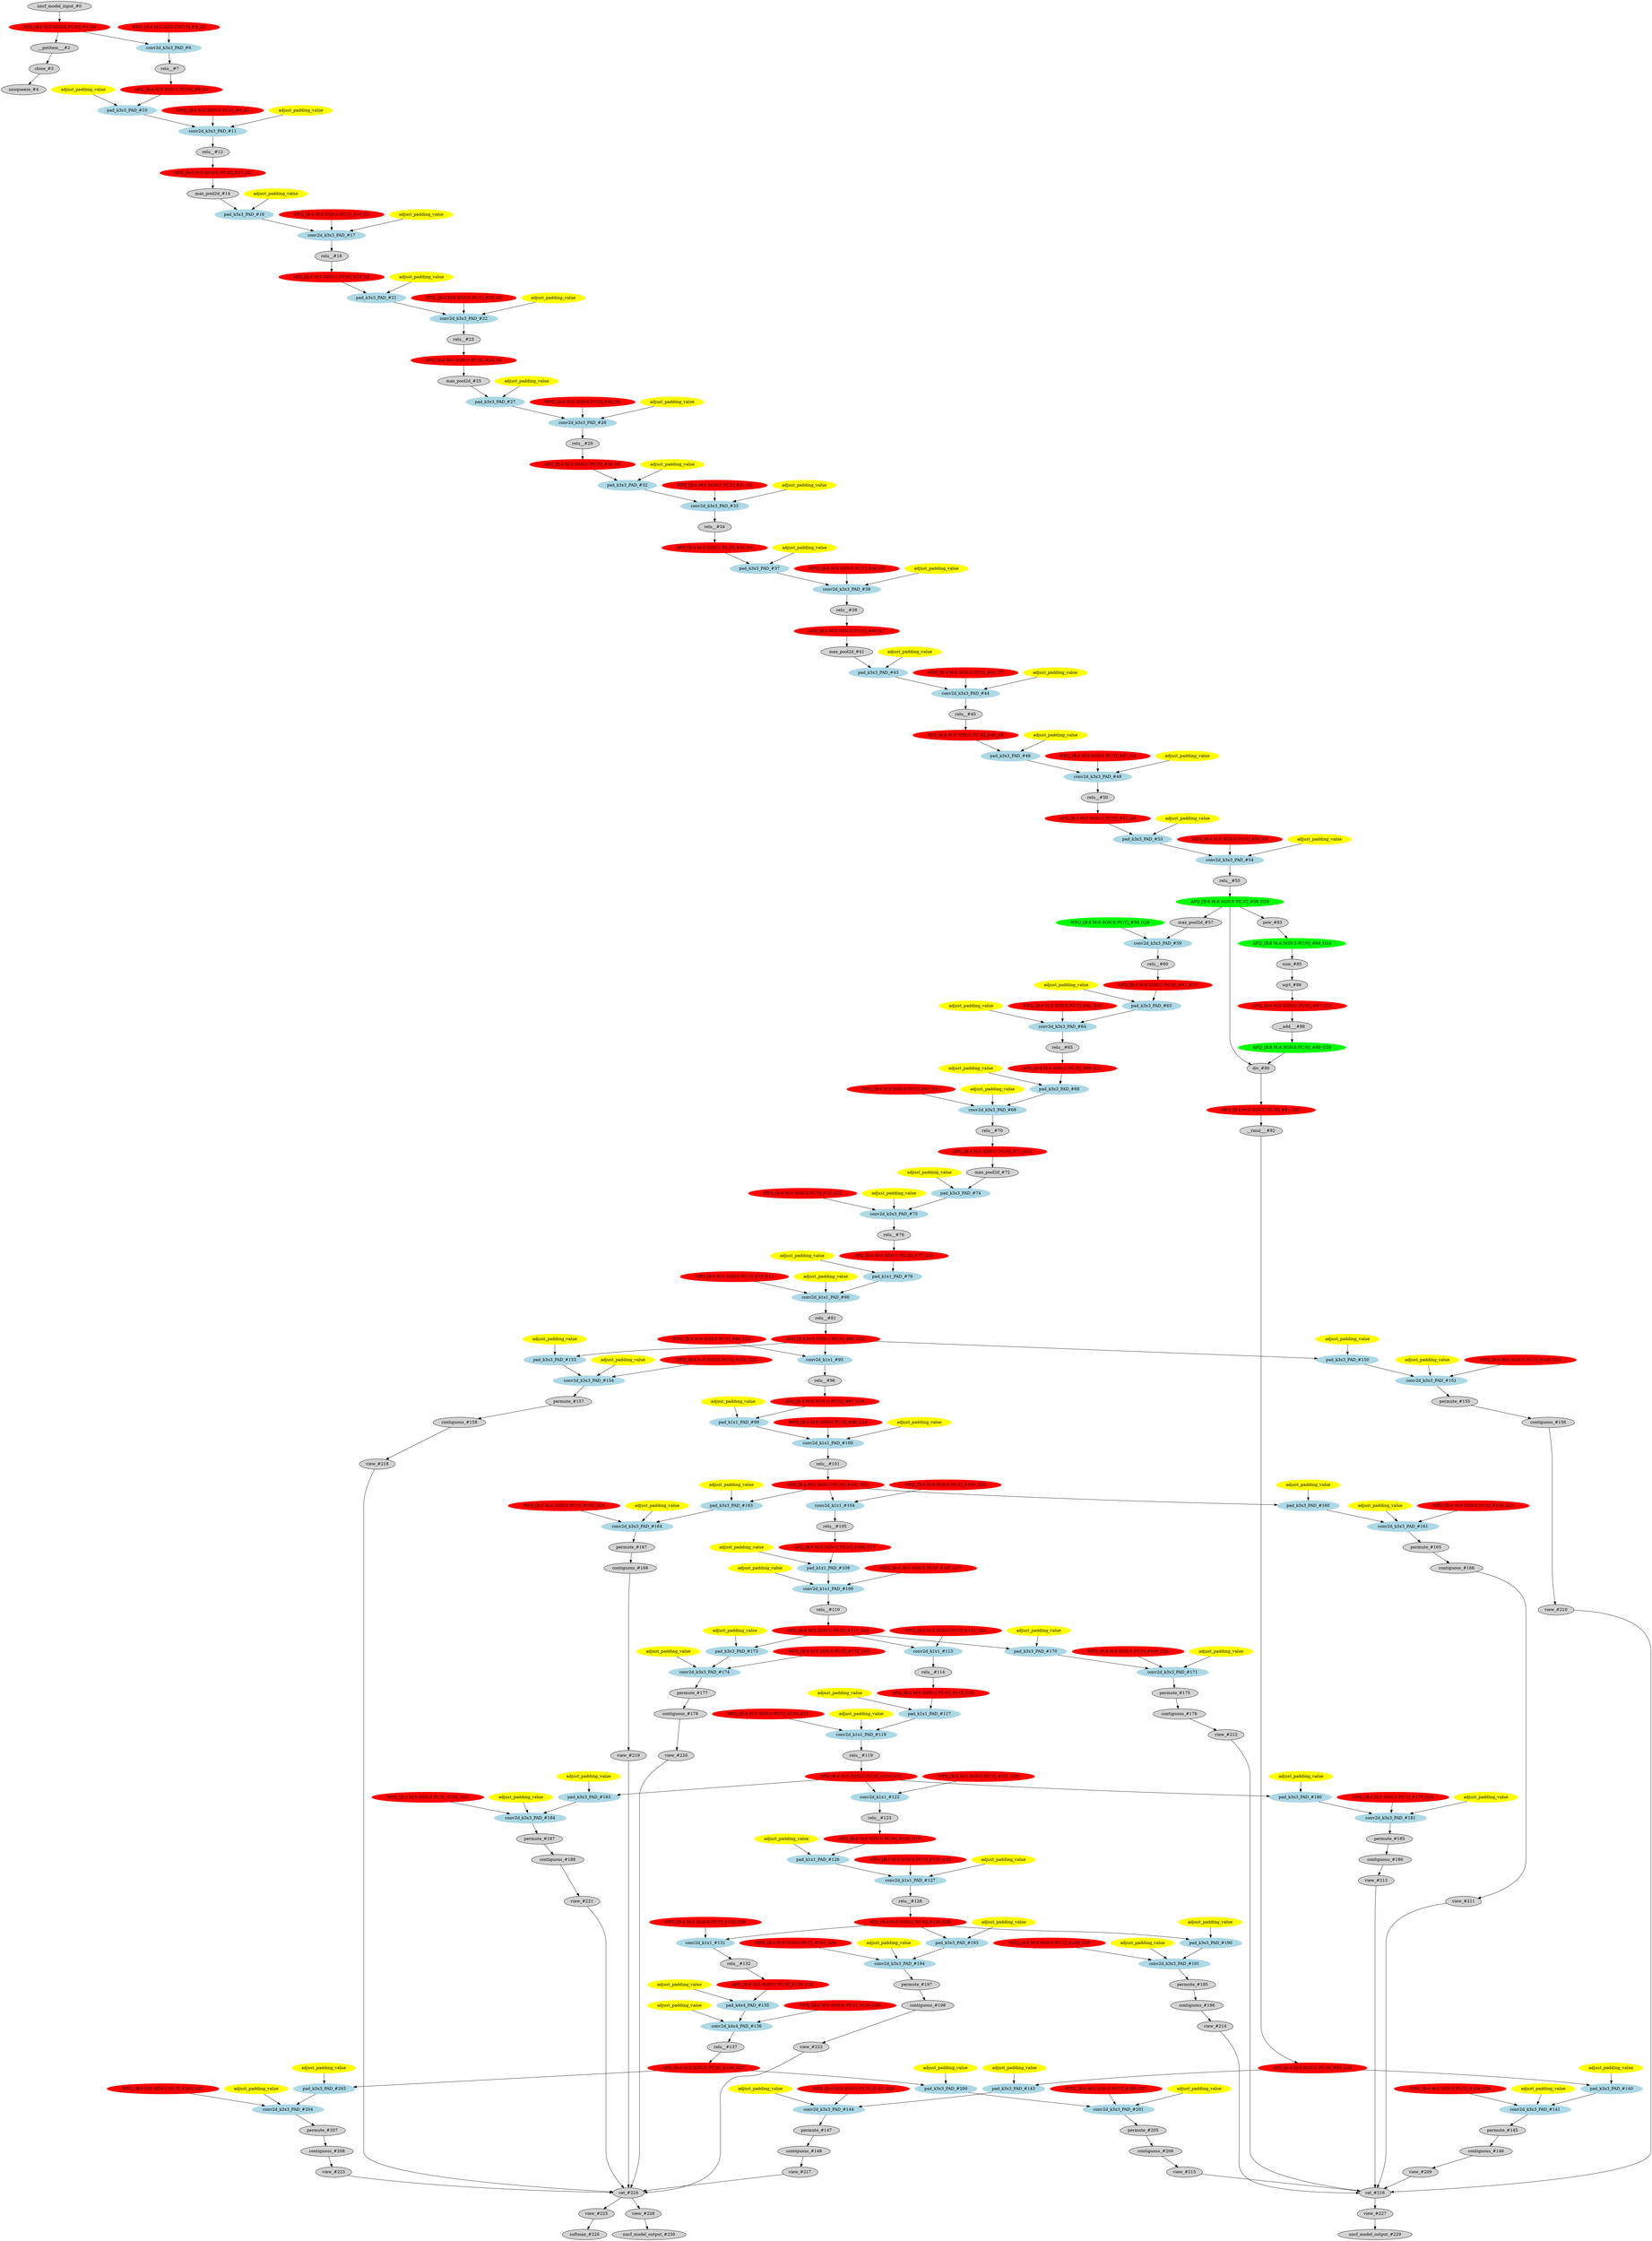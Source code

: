 strict digraph  {
"0 /nncf_model_input_0" [id=0, label="nncf_model_input_#0", style=filled, type=nncf_model_input];
"1 SymmetricQuantizer/symmetric_quantize_0" [color=red, id=1, label="AFQ_[B:4 M:S SGN:S PC:N]_#1_G0", style=filled, type=symmetric_quantize];
"2 SSD_VGG/__getitem___0" [id=2, label="__getitem___#2", style=filled, type=__getitem__];
"3 SSD_VGG/clone_0" [id=3, label="clone_#3", style=filled, type=clone];
"4 SSD_VGG/unsqueeze_0" [id=4, label="unsqueeze_#4", style=filled, type=unsqueeze];
"5 SSD_VGG/MultiOutputSequential[basenet]/NNCFConv2d[0]/ModuleDict[pre_ops]/UpdateWeight[0]/SymmetricQuantizer[op]/symmetric_quantize_0" [color=red, id=5, label="WFQ_[B:4 M:S SGN:S PC:Y]_#5_G0", style=filled, type=symmetric_quantize];
"6 SSD_VGG/MultiOutputSequential[basenet]/NNCFConv2d[0]/conv2d_0" [color=lightblue, id=6, label="conv2d_k3x3_PAD_#6", style=filled, type=conv2d];
"7 SSD_VGG/MultiOutputSequential[basenet]/ReLU[1]/relu__0" [id=7, label="relu__#7", style=filled, type=relu_];
"8 SSD_VGG/MultiOutputSequential[basenet]/ReLU[1]/SymmetricQuantizer/symmetric_quantize_0" [color=red, id=8, label="AFQ_[B:4 M:S SGN:U PC:N]_#8_G1", style=filled, type=symmetric_quantize];
"9 SSD_VGG/MultiOutputSequential[basenet]/NNCFConv2d[2]/ModuleDict[pre_ops]/UpdateWeight[1]/SymmetricQuantizer[op]/symmetric_quantize_0" [color=red, id=9, label="WFQ_[B:4 M:S SGN:S PC:Y]_#9_G1", style=filled, type=symmetric_quantize];
"10 SSD_VGG/MultiOutputSequential[basenet]/NNCFConv2d[2]/pad_0" [color=lightblue, id=10, label="pad_k3x3_PAD_#10", style=filled, type=pad];
"11 SSD_VGG/MultiOutputSequential[basenet]/NNCFConv2d[2]/conv2d_0" [color=lightblue, id=11, label="conv2d_k3x3_PAD_#11", style=filled, type=conv2d];
"12 SSD_VGG/MultiOutputSequential[basenet]/ReLU[3]/relu__0" [id=12, label="relu__#12", style=filled, type=relu_];
"13 SSD_VGG/MultiOutputSequential[basenet]/ReLU[3]/SymmetricQuantizer/symmetric_quantize_0" [color=red, id=13, label="AFQ_[B:4 M:S SGN:U PC:N]_#13_G2", style=filled, type=symmetric_quantize];
"14 SSD_VGG/MultiOutputSequential[basenet]/MaxPool2d[4]/max_pool2d_0" [id=14, label="max_pool2d_#14", style=filled, type=max_pool2d];
"15 SSD_VGG/MultiOutputSequential[basenet]/NNCFConv2d[5]/ModuleDict[pre_ops]/UpdateWeight[1]/SymmetricQuantizer[op]/symmetric_quantize_0" [color=red, id=15, label="WFQ_[B:4 M:S SGN:S PC:Y]_#15_G2", style=filled, type=symmetric_quantize];
"16 SSD_VGG/MultiOutputSequential[basenet]/NNCFConv2d[5]/pad_0" [color=lightblue, id=16, label="pad_k3x3_PAD_#16", style=filled, type=pad];
"17 SSD_VGG/MultiOutputSequential[basenet]/NNCFConv2d[5]/conv2d_0" [color=lightblue, id=17, label="conv2d_k3x3_PAD_#17", style=filled, type=conv2d];
"18 SSD_VGG/MultiOutputSequential[basenet]/ReLU[6]/relu__0" [id=18, label="relu__#18", style=filled, type=relu_];
"19 SSD_VGG/MultiOutputSequential[basenet]/ReLU[6]/SymmetricQuantizer/symmetric_quantize_0" [color=red, id=19, label="AFQ_[B:4 M:S SGN:U PC:N]_#19_G3", style=filled, type=symmetric_quantize];
"20 SSD_VGG/MultiOutputSequential[basenet]/NNCFConv2d[7]/ModuleDict[pre_ops]/UpdateWeight[1]/SymmetricQuantizer[op]/symmetric_quantize_0" [color=red, id=20, label="WFQ_[B:4 M:S SGN:S PC:Y]_#20_G3", style=filled, type=symmetric_quantize];
"21 SSD_VGG/MultiOutputSequential[basenet]/NNCFConv2d[7]/pad_0" [color=lightblue, id=21, label="pad_k3x3_PAD_#21", style=filled, type=pad];
"22 SSD_VGG/MultiOutputSequential[basenet]/NNCFConv2d[7]/conv2d_0" [color=lightblue, id=22, label="conv2d_k3x3_PAD_#22", style=filled, type=conv2d];
"23 SSD_VGG/MultiOutputSequential[basenet]/ReLU[8]/relu__0" [id=23, label="relu__#23", style=filled, type=relu_];
"24 SSD_VGG/MultiOutputSequential[basenet]/ReLU[8]/SymmetricQuantizer/symmetric_quantize_0" [color=red, id=24, label="AFQ_[B:4 M:S SGN:U PC:N]_#24_G4", style=filled, type=symmetric_quantize];
"25 SSD_VGG/MultiOutputSequential[basenet]/MaxPool2d[9]/max_pool2d_0" [id=25, label="max_pool2d_#25", style=filled, type=max_pool2d];
"26 SSD_VGG/MultiOutputSequential[basenet]/NNCFConv2d[10]/ModuleDict[pre_ops]/UpdateWeight[1]/SymmetricQuantizer[op]/symmetric_quantize_0" [color=red, id=26, label="WFQ_[B:4 M:S SGN:S PC:Y]_#26_G4", style=filled, type=symmetric_quantize];
"27 SSD_VGG/MultiOutputSequential[basenet]/NNCFConv2d[10]/pad_0" [color=lightblue, id=27, label="pad_k3x3_PAD_#27", style=filled, type=pad];
"28 SSD_VGG/MultiOutputSequential[basenet]/NNCFConv2d[10]/conv2d_0" [color=lightblue, id=28, label="conv2d_k3x3_PAD_#28", style=filled, type=conv2d];
"29 SSD_VGG/MultiOutputSequential[basenet]/ReLU[11]/relu__0" [id=29, label="relu__#29", style=filled, type=relu_];
"30 SSD_VGG/MultiOutputSequential[basenet]/ReLU[11]/SymmetricQuantizer/symmetric_quantize_0" [color=red, id=30, label="AFQ_[B:4 M:S SGN:U PC:N]_#30_G5", style=filled, type=symmetric_quantize];
"31 SSD_VGG/MultiOutputSequential[basenet]/NNCFConv2d[12]/ModuleDict[pre_ops]/UpdateWeight[1]/SymmetricQuantizer[op]/symmetric_quantize_0" [color=red, id=31, label="WFQ_[B:4 M:S SGN:S PC:Y]_#31_G5", style=filled, type=symmetric_quantize];
"32 SSD_VGG/MultiOutputSequential[basenet]/NNCFConv2d[12]/pad_0" [color=lightblue, id=32, label="pad_k3x3_PAD_#32", style=filled, type=pad];
"33 SSD_VGG/MultiOutputSequential[basenet]/NNCFConv2d[12]/conv2d_0" [color=lightblue, id=33, label="conv2d_k3x3_PAD_#33", style=filled, type=conv2d];
"34 SSD_VGG/MultiOutputSequential[basenet]/ReLU[13]/relu__0" [id=34, label="relu__#34", style=filled, type=relu_];
"35 SSD_VGG/MultiOutputSequential[basenet]/ReLU[13]/SymmetricQuantizer/symmetric_quantize_0" [color=red, id=35, label="AFQ_[B:4 M:S SGN:U PC:N]_#35_G6", style=filled, type=symmetric_quantize];
"36 SSD_VGG/MultiOutputSequential[basenet]/NNCFConv2d[14]/ModuleDict[pre_ops]/UpdateWeight[1]/SymmetricQuantizer[op]/symmetric_quantize_0" [color=red, id=36, label="WFQ_[B:4 M:S SGN:S PC:Y]_#36_G6", style=filled, type=symmetric_quantize];
"37 SSD_VGG/MultiOutputSequential[basenet]/NNCFConv2d[14]/pad_0" [color=lightblue, id=37, label="pad_k3x3_PAD_#37", style=filled, type=pad];
"38 SSD_VGG/MultiOutputSequential[basenet]/NNCFConv2d[14]/conv2d_0" [color=lightblue, id=38, label="conv2d_k3x3_PAD_#38", style=filled, type=conv2d];
"39 SSD_VGG/MultiOutputSequential[basenet]/ReLU[15]/relu__0" [id=39, label="relu__#39", style=filled, type=relu_];
"40 SSD_VGG/MultiOutputSequential[basenet]/ReLU[15]/SymmetricQuantizer/symmetric_quantize_0" [color=red, id=40, label="AFQ_[B:4 M:S SGN:U PC:N]_#40_G7", style=filled, type=symmetric_quantize];
"41 SSD_VGG/MultiOutputSequential[basenet]/MaxPool2d[16]/max_pool2d_0" [id=41, label="max_pool2d_#41", style=filled, type=max_pool2d];
"42 SSD_VGG/MultiOutputSequential[basenet]/NNCFConv2d[17]/ModuleDict[pre_ops]/UpdateWeight[1]/SymmetricQuantizer[op]/symmetric_quantize_0" [color=red, id=42, label="WFQ_[B:4 M:S SGN:S PC:Y]_#42_G7", style=filled, type=symmetric_quantize];
"43 SSD_VGG/MultiOutputSequential[basenet]/NNCFConv2d[17]/pad_0" [color=lightblue, id=43, label="pad_k3x3_PAD_#43", style=filled, type=pad];
"44 SSD_VGG/MultiOutputSequential[basenet]/NNCFConv2d[17]/conv2d_0" [color=lightblue, id=44, label="conv2d_k3x3_PAD_#44", style=filled, type=conv2d];
"45 SSD_VGG/MultiOutputSequential[basenet]/ReLU[18]/relu__0" [id=45, label="relu__#45", style=filled, type=relu_];
"46 SSD_VGG/MultiOutputSequential[basenet]/ReLU[18]/SymmetricQuantizer/symmetric_quantize_0" [color=red, id=46, label="AFQ_[B:4 M:S SGN:U PC:N]_#46_G8", style=filled, type=symmetric_quantize];
"47 SSD_VGG/MultiOutputSequential[basenet]/NNCFConv2d[19]/ModuleDict[pre_ops]/UpdateWeight[1]/SymmetricQuantizer[op]/symmetric_quantize_0" [color=red, id=47, label="WFQ_[B:4 M:S SGN:S PC:Y]_#47_G8", style=filled, type=symmetric_quantize];
"48 SSD_VGG/MultiOutputSequential[basenet]/NNCFConv2d[19]/pad_0" [color=lightblue, id=48, label="pad_k3x3_PAD_#48", style=filled, type=pad];
"49 SSD_VGG/MultiOutputSequential[basenet]/NNCFConv2d[19]/conv2d_0" [color=lightblue, id=49, label="conv2d_k3x3_PAD_#49", style=filled, type=conv2d];
"50 SSD_VGG/MultiOutputSequential[basenet]/ReLU[20]/relu__0" [id=50, label="relu__#50", style=filled, type=relu_];
"51 SSD_VGG/MultiOutputSequential[basenet]/ReLU[20]/SymmetricQuantizer/symmetric_quantize_0" [color=red, id=51, label="AFQ_[B:4 M:S SGN:U PC:N]_#51_G9", style=filled, type=symmetric_quantize];
"52 SSD_VGG/MultiOutputSequential[basenet]/NNCFConv2d[21]/ModuleDict[pre_ops]/UpdateWeight[1]/SymmetricQuantizer[op]/symmetric_quantize_0" [color=red, id=52, label="WFQ_[B:4 M:S SGN:S PC:Y]_#52_G9", style=filled, type=symmetric_quantize];
"53 SSD_VGG/MultiOutputSequential[basenet]/NNCFConv2d[21]/pad_0" [color=lightblue, id=53, label="pad_k3x3_PAD_#53", style=filled, type=pad];
"54 SSD_VGG/MultiOutputSequential[basenet]/NNCFConv2d[21]/conv2d_0" [color=lightblue, id=54, label="conv2d_k3x3_PAD_#54", style=filled, type=conv2d];
"55 SSD_VGG/MultiOutputSequential[basenet]/ReLU[22]/relu__0" [id=55, label="relu__#55", style=filled, type=relu_];
"56 SSD_VGG/MultiOutputSequential[basenet]/ReLU[22]/AsymmetricQuantizer/asymmetric_quantize_0" [color=green, id=56, label="AFQ_[B:8 M:A SGN:S PC:N]_#56_G29", style=filled, type=asymmetric_quantize];
"57 SSD_VGG/MultiOutputSequential[basenet]/MaxPool2d[23]/max_pool2d_0" [id=57, label="max_pool2d_#57", style=filled, type=max_pool2d];
"58 SSD_VGG/MultiOutputSequential[basenet]/NNCFConv2d[24]/ModuleDict[pre_ops]/UpdateWeight[0]/SymmetricQuantizer[op]/symmetric_quantize_0" [color=green, id=58, label="WFQ_[B:8 M:S SGN:S PC:Y]_#58_G29", style=filled, type=symmetric_quantize];
"59 SSD_VGG/MultiOutputSequential[basenet]/NNCFConv2d[24]/conv2d_0" [color=lightblue, id=59, label="conv2d_k3x3_PAD_#59", style=filled, type=conv2d];
"60 SSD_VGG/MultiOutputSequential[basenet]/ReLU[25]/relu__0" [id=60, label="relu__#60", style=filled, type=relu_];
"61 SSD_VGG/MultiOutputSequential[basenet]/ReLU[25]/SymmetricQuantizer/symmetric_quantize_0" [color=red, id=61, label="AFQ_[B:4 M:S SGN:U PC:N]_#61_G10", style=filled, type=symmetric_quantize];
"62 SSD_VGG/MultiOutputSequential[basenet]/NNCFConv2d[26]/ModuleDict[pre_ops]/UpdateWeight[1]/SymmetricQuantizer[op]/symmetric_quantize_0" [color=red, id=62, label="WFQ_[B:4 M:S SGN:S PC:Y]_#62_G10", style=filled, type=symmetric_quantize];
"63 SSD_VGG/MultiOutputSequential[basenet]/NNCFConv2d[26]/pad_0" [color=lightblue, id=63, label="pad_k3x3_PAD_#63", style=filled, type=pad];
"64 SSD_VGG/MultiOutputSequential[basenet]/NNCFConv2d[26]/conv2d_0" [color=lightblue, id=64, label="conv2d_k3x3_PAD_#64", style=filled, type=conv2d];
"65 SSD_VGG/MultiOutputSequential[basenet]/ReLU[27]/relu__0" [id=65, label="relu__#65", style=filled, type=relu_];
"66 SSD_VGG/MultiOutputSequential[basenet]/ReLU[27]/SymmetricQuantizer/symmetric_quantize_0" [color=red, id=66, label="AFQ_[B:4 M:S SGN:U PC:N]_#66_G11", style=filled, type=symmetric_quantize];
"67 SSD_VGG/MultiOutputSequential[basenet]/NNCFConv2d[28]/ModuleDict[pre_ops]/UpdateWeight[1]/SymmetricQuantizer[op]/symmetric_quantize_0" [color=red, id=67, label="WFQ_[B:4 M:S SGN:S PC:Y]_#67_G11", style=filled, type=symmetric_quantize];
"68 SSD_VGG/MultiOutputSequential[basenet]/NNCFConv2d[28]/pad_0" [color=lightblue, id=68, label="pad_k3x3_PAD_#68", style=filled, type=pad];
"69 SSD_VGG/MultiOutputSequential[basenet]/NNCFConv2d[28]/conv2d_0" [color=lightblue, id=69, label="conv2d_k3x3_PAD_#69", style=filled, type=conv2d];
"70 SSD_VGG/MultiOutputSequential[basenet]/ReLU[29]/relu__0" [id=70, label="relu__#70", style=filled, type=relu_];
"71 SSD_VGG/MultiOutputSequential[basenet]/ReLU[29]/SymmetricQuantizer/symmetric_quantize_0" [color=red, id=71, label="AFQ_[B:4 M:S SGN:U PC:N]_#71_G12", style=filled, type=symmetric_quantize];
"72 SSD_VGG/MultiOutputSequential[basenet]/MaxPool2d[30]/max_pool2d_0" [id=72, label="max_pool2d_#72", style=filled, type=max_pool2d];
"73 SSD_VGG/MultiOutputSequential[basenet]/NNCFConv2d[31]/ModuleDict[pre_ops]/UpdateWeight[1]/SymmetricQuantizer[op]/symmetric_quantize_0" [color=red, id=73, label="WFQ_[B:4 M:S SGN:S PC:Y]_#73_G12", style=filled, type=symmetric_quantize];
"74 SSD_VGG/MultiOutputSequential[basenet]/NNCFConv2d[31]/pad_0" [color=lightblue, id=74, label="pad_k3x3_PAD_#74", style=filled, type=pad];
"75 SSD_VGG/MultiOutputSequential[basenet]/NNCFConv2d[31]/conv2d_0" [color=lightblue, id=75, label="conv2d_k3x3_PAD_#75", style=filled, type=conv2d];
"76 SSD_VGG/MultiOutputSequential[basenet]/ReLU[32]/relu__0" [id=76, label="relu__#76", style=filled, type=relu_];
"77 SSD_VGG/MultiOutputSequential[basenet]/ReLU[32]/SymmetricQuantizer/symmetric_quantize_0" [color=red, id=77, label="AFQ_[B:4 M:S SGN:U PC:N]_#77_G13", style=filled, type=symmetric_quantize];
"78 SSD_VGG/MultiOutputSequential[basenet]/NNCFConv2d[33]/ModuleDict[pre_ops]/UpdateWeight[1]/SymmetricQuantizer[op]/symmetric_quantize_0" [color=red, id=78, label="WFQ_[B:4 M:S SGN:S PC:Y]_#78_G13", style=filled, type=symmetric_quantize];
"79 SSD_VGG/MultiOutputSequential[basenet]/NNCFConv2d[33]/pad_0" [color=lightblue, id=79, label="pad_k1x1_PAD_#79", style=filled, type=pad];
"80 SSD_VGG/MultiOutputSequential[basenet]/NNCFConv2d[33]/conv2d_0" [color=lightblue, id=80, label="conv2d_k1x1_PAD_#80", style=filled, type=conv2d];
"81 SSD_VGG/MultiOutputSequential[basenet]/ReLU[34]/relu__0" [id=81, label="relu__#81", style=filled, type=relu_];
"82 SSD_VGG/MultiOutputSequential[basenet]/ReLU[34]/SymmetricQuantizer/symmetric_quantize_0" [color=red, id=82, label="AFQ_[B:4 M:S SGN:U PC:N]_#82_G22", style=filled, type=symmetric_quantize];
"83 SSD_VGG/NNCFUserL2Norm[L2Norm]/pow_0" [id=83, label="pow_#83", style=filled, type=pow];
"84 SSD_VGG/NNCFUserL2Norm[L2Norm]/AsymmetricQuantizer/asymmetric_quantize_0" [color=green, id=84, label="AFQ_[B:8 M:A SGN:S PC:N]_#84_G14", style=filled, type=asymmetric_quantize];
"85 SSD_VGG/NNCFUserL2Norm[L2Norm]/sum_0" [id=85, label="sum_#85", style=filled, type=sum];
"86 SSD_VGG/NNCFUserL2Norm[L2Norm]/sqrt_0" [id=86, label="sqrt_#86", style=filled, type=sqrt];
"87 SSD_VGG/NNCFUserL2Norm[L2Norm]/SymmetricQuantizer/symmetric_quantize_0" [color=red, id=87, label="AFQ_[B:4 M:S SGN:U PC:N]_#87_G15", style=filled, type=symmetric_quantize];
"88 SSD_VGG/NNCFUserL2Norm[L2Norm]/__add___0" [id=88, label="__add___#88", style=filled, type=__add__];
"89 SSD_VGG/NNCFUserL2Norm[L2Norm]/AsymmetricQuantizer/asymmetric_quantize_1" [color=green, id=89, label="AFQ_[B:8 M:A SGN:S PC:N]_#89_G29", style=filled, type=asymmetric_quantize];
"90 SSD_VGG/NNCFUserL2Norm[L2Norm]/div_0" [id=90, label="div_#90", style=filled, type=div];
"91 SSD_VGG/NNCFUserL2Norm[L2Norm]/SymmetricQuantizer/symmetric_quantize_1" [color=red, id=91, label="AFQ_[B:4 M:S SGN:U PC:N]_#91_G21", style=filled, type=symmetric_quantize];
"92 SSD_VGG/NNCFUserL2Norm[L2Norm]/__rmul___0" [id=92, label="__rmul___#92", style=filled, type=__rmul__];
"93 SSD_VGG/NNCFUserL2Norm[L2Norm]/SymmetricQuantizer/symmetric_quantize_2" [color=red, id=93, label="AFQ_[B:4 M:S SGN:U PC:N]_#93_G28", style=filled, type=symmetric_quantize];
"94 SSD_VGG/MultiOutputSequential[extras]/NNCFConv2d[0]/ModuleDict[pre_ops]/UpdateWeight[0]/SymmetricQuantizer[op]/symmetric_quantize_0" [color=red, id=94, label="WFQ_[B:4 M:S SGN:S PC:Y]_#94_G22", style=filled, type=symmetric_quantize];
"95 SSD_VGG/MultiOutputSequential[extras]/NNCFConv2d[0]/conv2d_0" [color=lightblue, id=95, label="conv2d_k1x1_#95", style=filled, type=conv2d];
"96 SSD_VGG/MultiOutputSequential[extras]/ReLU[1]/relu__0" [id=96, label="relu__#96", style=filled, type=relu_];
"97 SSD_VGG/MultiOutputSequential[extras]/ReLU[1]/SymmetricQuantizer/symmetric_quantize_0" [color=red, id=97, label="AFQ_[B:4 M:S SGN:U PC:N]_#97_G16", style=filled, type=symmetric_quantize];
"98 SSD_VGG/MultiOutputSequential[extras]/NNCFConv2d[2]/ModuleDict[pre_ops]/UpdateWeight[1]/SymmetricQuantizer[op]/symmetric_quantize_0" [color=red, id=98, label="WFQ_[B:4 M:S SGN:S PC:Y]_#98_G16", style=filled, type=symmetric_quantize];
"99 SSD_VGG/MultiOutputSequential[extras]/NNCFConv2d[2]/pad_0" [color=lightblue, id=99, label="pad_k1x1_PAD_#99", style=filled, type=pad];
"100 SSD_VGG/MultiOutputSequential[extras]/NNCFConv2d[2]/conv2d_0" [color=lightblue, id=100, label="conv2d_k1x1_PAD_#100", style=filled, type=conv2d];
"101 SSD_VGG/MultiOutputSequential[extras]/ReLU[3]/relu__0" [id=101, label="relu__#101", style=filled, type=relu_];
"102 SSD_VGG/MultiOutputSequential[extras]/ReLU[3]/SymmetricQuantizer/symmetric_quantize_0" [color=red, id=102, label="AFQ_[B:4 M:S SGN:U PC:N]_#102_G23", style=filled, type=symmetric_quantize];
"103 SSD_VGG/MultiOutputSequential[extras]/NNCFConv2d[4]/ModuleDict[pre_ops]/UpdateWeight[0]/SymmetricQuantizer[op]/symmetric_quantize_0" [color=red, id=103, label="WFQ_[B:4 M:S SGN:S PC:Y]_#103_G23", style=filled, type=symmetric_quantize];
"104 SSD_VGG/MultiOutputSequential[extras]/NNCFConv2d[4]/conv2d_0" [color=lightblue, id=104, label="conv2d_k1x1_#104", style=filled, type=conv2d];
"105 SSD_VGG/MultiOutputSequential[extras]/ReLU[5]/relu__0" [id=105, label="relu__#105", style=filled, type=relu_];
"106 SSD_VGG/MultiOutputSequential[extras]/ReLU[5]/SymmetricQuantizer/symmetric_quantize_0" [color=red, id=106, label="AFQ_[B:4 M:S SGN:U PC:N]_#106_G17", style=filled, type=symmetric_quantize];
"107 SSD_VGG/MultiOutputSequential[extras]/NNCFConv2d[6]/ModuleDict[pre_ops]/UpdateWeight[1]/SymmetricQuantizer[op]/symmetric_quantize_0" [color=red, id=107, label="WFQ_[B:4 M:S SGN:S PC:Y]_#107_G17", style=filled, type=symmetric_quantize];
"108 SSD_VGG/MultiOutputSequential[extras]/NNCFConv2d[6]/pad_0" [color=lightblue, id=108, label="pad_k1x1_PAD_#108", style=filled, type=pad];
"109 SSD_VGG/MultiOutputSequential[extras]/NNCFConv2d[6]/conv2d_0" [color=lightblue, id=109, label="conv2d_k1x1_PAD_#109", style=filled, type=conv2d];
"110 SSD_VGG/MultiOutputSequential[extras]/ReLU[7]/relu__0" [id=110, label="relu__#110", style=filled, type=relu_];
"111 SSD_VGG/MultiOutputSequential[extras]/ReLU[7]/SymmetricQuantizer/symmetric_quantize_0" [color=red, id=111, label="AFQ_[B:4 M:S SGN:U PC:N]_#111_G24", style=filled, type=symmetric_quantize];
"112 SSD_VGG/MultiOutputSequential[extras]/NNCFConv2d[8]/ModuleDict[pre_ops]/UpdateWeight[0]/SymmetricQuantizer[op]/symmetric_quantize_0" [color=red, id=112, label="WFQ_[B:4 M:S SGN:S PC:Y]_#112_G24", style=filled, type=symmetric_quantize];
"113 SSD_VGG/MultiOutputSequential[extras]/NNCFConv2d[8]/conv2d_0" [color=lightblue, id=113, label="conv2d_k1x1_#113", style=filled, type=conv2d];
"114 SSD_VGG/MultiOutputSequential[extras]/ReLU[9]/relu__0" [id=114, label="relu__#114", style=filled, type=relu_];
"115 SSD_VGG/MultiOutputSequential[extras]/ReLU[9]/SymmetricQuantizer/symmetric_quantize_0" [color=red, id=115, label="AFQ_[B:4 M:S SGN:U PC:N]_#115_G18", style=filled, type=symmetric_quantize];
"116 SSD_VGG/MultiOutputSequential[extras]/NNCFConv2d[10]/ModuleDict[pre_ops]/UpdateWeight[1]/SymmetricQuantizer[op]/symmetric_quantize_0" [color=red, id=116, label="WFQ_[B:4 M:S SGN:S PC:Y]_#116_G18", style=filled, type=symmetric_quantize];
"117 SSD_VGG/MultiOutputSequential[extras]/NNCFConv2d[10]/pad_0" [color=lightblue, id=117, label="pad_k1x1_PAD_#117", style=filled, type=pad];
"118 SSD_VGG/MultiOutputSequential[extras]/NNCFConv2d[10]/conv2d_0" [color=lightblue, id=118, label="conv2d_k1x1_PAD_#118", style=filled, type=conv2d];
"119 SSD_VGG/MultiOutputSequential[extras]/ReLU[11]/relu__0" [id=119, label="relu__#119", style=filled, type=relu_];
"120 SSD_VGG/MultiOutputSequential[extras]/ReLU[11]/SymmetricQuantizer/symmetric_quantize_0" [color=red, id=120, label="AFQ_[B:4 M:S SGN:U PC:N]_#120_G25", style=filled, type=symmetric_quantize];
"121 SSD_VGG/MultiOutputSequential[extras]/NNCFConv2d[12]/ModuleDict[pre_ops]/UpdateWeight[0]/SymmetricQuantizer[op]/symmetric_quantize_0" [color=red, id=121, label="WFQ_[B:4 M:S SGN:S PC:Y]_#121_G25", style=filled, type=symmetric_quantize];
"122 SSD_VGG/MultiOutputSequential[extras]/NNCFConv2d[12]/conv2d_0" [color=lightblue, id=122, label="conv2d_k1x1_#122", style=filled, type=conv2d];
"123 SSD_VGG/MultiOutputSequential[extras]/ReLU[13]/relu__0" [id=123, label="relu__#123", style=filled, type=relu_];
"124 SSD_VGG/MultiOutputSequential[extras]/ReLU[13]/SymmetricQuantizer/symmetric_quantize_0" [color=red, id=124, label="AFQ_[B:4 M:S SGN:U PC:N]_#124_G19", style=filled, type=symmetric_quantize];
"125 SSD_VGG/MultiOutputSequential[extras]/NNCFConv2d[14]/ModuleDict[pre_ops]/UpdateWeight[1]/SymmetricQuantizer[op]/symmetric_quantize_0" [color=red, id=125, label="WFQ_[B:4 M:S SGN:S PC:Y]_#125_G19", style=filled, type=symmetric_quantize];
"126 SSD_VGG/MultiOutputSequential[extras]/NNCFConv2d[14]/pad_0" [color=lightblue, id=126, label="pad_k1x1_PAD_#126", style=filled, type=pad];
"127 SSD_VGG/MultiOutputSequential[extras]/NNCFConv2d[14]/conv2d_0" [color=lightblue, id=127, label="conv2d_k1x1_PAD_#127", style=filled, type=conv2d];
"128 SSD_VGG/MultiOutputSequential[extras]/ReLU[15]/relu__0" [id=128, label="relu__#128", style=filled, type=relu_];
"129 SSD_VGG/MultiOutputSequential[extras]/ReLU[15]/SymmetricQuantizer/symmetric_quantize_0" [color=red, id=129, label="AFQ_[B:4 M:S SGN:U PC:N]_#129_G26", style=filled, type=symmetric_quantize];
"130 SSD_VGG/MultiOutputSequential[extras]/NNCFConv2d[16]/ModuleDict[pre_ops]/UpdateWeight[0]/SymmetricQuantizer[op]/symmetric_quantize_0" [color=red, id=130, label="WFQ_[B:4 M:S SGN:S PC:Y]_#130_G26", style=filled, type=symmetric_quantize];
"131 SSD_VGG/MultiOutputSequential[extras]/NNCFConv2d[16]/conv2d_0" [color=lightblue, id=131, label="conv2d_k1x1_#131", style=filled, type=conv2d];
"132 SSD_VGG/MultiOutputSequential[extras]/ReLU[17]/relu__0" [id=132, label="relu__#132", style=filled, type=relu_];
"133 SSD_VGG/MultiOutputSequential[extras]/ReLU[17]/SymmetricQuantizer/symmetric_quantize_0" [color=red, id=133, label="AFQ_[B:4 M:S SGN:U PC:N]_#133_G20", style=filled, type=symmetric_quantize];
"134 SSD_VGG/MultiOutputSequential[extras]/NNCFConv2d[18]/ModuleDict[pre_ops]/UpdateWeight[1]/SymmetricQuantizer[op]/symmetric_quantize_0" [color=red, id=134, label="WFQ_[B:4 M:S SGN:S PC:Y]_#134_G20", style=filled, type=symmetric_quantize];
"135 SSD_VGG/MultiOutputSequential[extras]/NNCFConv2d[18]/pad_0" [color=lightblue, id=135, label="pad_k4x4_PAD_#135", style=filled, type=pad];
"136 SSD_VGG/MultiOutputSequential[extras]/NNCFConv2d[18]/conv2d_0" [color=lightblue, id=136, label="conv2d_k4x4_PAD_#136", style=filled, type=conv2d];
"137 SSD_VGG/MultiOutputSequential[extras]/ReLU[19]/relu__0" [id=137, label="relu__#137", style=filled, type=relu_];
"138 SSD_VGG/MultiOutputSequential[extras]/ReLU[19]/SymmetricQuantizer/symmetric_quantize_0" [color=red, id=138, label="AFQ_[B:4 M:S SGN:U PC:N]_#138_G27", style=filled, type=symmetric_quantize];
"139 SSD_VGG/SSDDetectionOutput[detection_head]/ModuleList[heads]/SSDHead[0]/NNCFConv2d[loc]/ModuleDict[pre_ops]/UpdateWeight[1]/SymmetricQuantizer[op]/symmetric_quantize_0" [color=red, id=139, label="WFQ_[B:4 M:S SGN:S PC:Y]_#139_G28", style=filled, type=symmetric_quantize];
"140 SSD_VGG/SSDDetectionOutput[detection_head]/ModuleList[heads]/SSDHead[0]/NNCFConv2d[loc]/pad_0" [color=lightblue, id=140, label="pad_k3x3_PAD_#140", style=filled, type=pad];
"141 SSD_VGG/SSDDetectionOutput[detection_head]/ModuleList[heads]/SSDHead[0]/NNCFConv2d[loc]/conv2d_0" [color=lightblue, id=141, label="conv2d_k3x3_PAD_#141", style=filled, type=conv2d];
"142 SSD_VGG/SSDDetectionOutput[detection_head]/ModuleList[heads]/SSDHead[0]/NNCFConv2d[conf]/ModuleDict[pre_ops]/UpdateWeight[1]/SymmetricQuantizer[op]/symmetric_quantize_0" [color=red, id=142, label="WFQ_[B:4 M:S SGN:S PC:Y]_#142_G28", style=filled, type=symmetric_quantize];
"143 SSD_VGG/SSDDetectionOutput[detection_head]/ModuleList[heads]/SSDHead[0]/NNCFConv2d[conf]/pad_0" [color=lightblue, id=143, label="pad_k3x3_PAD_#143", style=filled, type=pad];
"144 SSD_VGG/SSDDetectionOutput[detection_head]/ModuleList[heads]/SSDHead[0]/NNCFConv2d[conf]/conv2d_0" [color=lightblue, id=144, label="conv2d_k3x3_PAD_#144", style=filled, type=conv2d];
"145 SSD_VGG/SSDDetectionOutput[detection_head]/ModuleList[heads]/SSDHead[0]/permute_0" [id=145, label="permute_#145", style=filled, type=permute];
"146 SSD_VGG/SSDDetectionOutput[detection_head]/ModuleList[heads]/SSDHead[0]/contiguous_0" [id=146, label="contiguous_#146", style=filled, type=contiguous];
"147 SSD_VGG/SSDDetectionOutput[detection_head]/ModuleList[heads]/SSDHead[0]/permute_1" [id=147, label="permute_#147", style=filled, type=permute];
"148 SSD_VGG/SSDDetectionOutput[detection_head]/ModuleList[heads]/SSDHead[0]/contiguous_1" [id=148, label="contiguous_#148", style=filled, type=contiguous];
"149 SSD_VGG/SSDDetectionOutput[detection_head]/ModuleList[heads]/SSDHead[1]/NNCFConv2d[loc]/ModuleDict[pre_ops]/UpdateWeight[1]/SymmetricQuantizer[op]/symmetric_quantize_0" [color=red, id=149, label="WFQ_[B:4 M:S SGN:S PC:Y]_#149_G22", style=filled, type=symmetric_quantize];
"150 SSD_VGG/SSDDetectionOutput[detection_head]/ModuleList[heads]/SSDHead[1]/NNCFConv2d[loc]/pad_0" [color=lightblue, id=150, label="pad_k3x3_PAD_#150", style=filled, type=pad];
"151 SSD_VGG/SSDDetectionOutput[detection_head]/ModuleList[heads]/SSDHead[1]/NNCFConv2d[loc]/conv2d_0" [color=lightblue, id=151, label="conv2d_k3x3_PAD_#151", style=filled, type=conv2d];
"152 SSD_VGG/SSDDetectionOutput[detection_head]/ModuleList[heads]/SSDHead[1]/NNCFConv2d[conf]/ModuleDict[pre_ops]/UpdateWeight[1]/SymmetricQuantizer[op]/symmetric_quantize_0" [color=red, id=152, label="WFQ_[B:4 M:S SGN:S PC:Y]_#152_G22", style=filled, type=symmetric_quantize];
"153 SSD_VGG/SSDDetectionOutput[detection_head]/ModuleList[heads]/SSDHead[1]/NNCFConv2d[conf]/pad_0" [color=lightblue, id=153, label="pad_k3x3_PAD_#153", style=filled, type=pad];
"154 SSD_VGG/SSDDetectionOutput[detection_head]/ModuleList[heads]/SSDHead[1]/NNCFConv2d[conf]/conv2d_0" [color=lightblue, id=154, label="conv2d_k3x3_PAD_#154", style=filled, type=conv2d];
"155 SSD_VGG/SSDDetectionOutput[detection_head]/ModuleList[heads]/SSDHead[1]/permute_0" [id=155, label="permute_#155", style=filled, type=permute];
"156 SSD_VGG/SSDDetectionOutput[detection_head]/ModuleList[heads]/SSDHead[1]/contiguous_0" [id=156, label="contiguous_#156", style=filled, type=contiguous];
"157 SSD_VGG/SSDDetectionOutput[detection_head]/ModuleList[heads]/SSDHead[1]/permute_1" [id=157, label="permute_#157", style=filled, type=permute];
"158 SSD_VGG/SSDDetectionOutput[detection_head]/ModuleList[heads]/SSDHead[1]/contiguous_1" [id=158, label="contiguous_#158", style=filled, type=contiguous];
"159 SSD_VGG/SSDDetectionOutput[detection_head]/ModuleList[heads]/SSDHead[2]/NNCFConv2d[loc]/ModuleDict[pre_ops]/UpdateWeight[1]/SymmetricQuantizer[op]/symmetric_quantize_0" [color=red, id=159, label="WFQ_[B:4 M:S SGN:S PC:Y]_#159_G23", style=filled, type=symmetric_quantize];
"160 SSD_VGG/SSDDetectionOutput[detection_head]/ModuleList[heads]/SSDHead[2]/NNCFConv2d[loc]/pad_0" [color=lightblue, id=160, label="pad_k3x3_PAD_#160", style=filled, type=pad];
"161 SSD_VGG/SSDDetectionOutput[detection_head]/ModuleList[heads]/SSDHead[2]/NNCFConv2d[loc]/conv2d_0" [color=lightblue, id=161, label="conv2d_k3x3_PAD_#161", style=filled, type=conv2d];
"162 SSD_VGG/SSDDetectionOutput[detection_head]/ModuleList[heads]/SSDHead[2]/NNCFConv2d[conf]/ModuleDict[pre_ops]/UpdateWeight[1]/SymmetricQuantizer[op]/symmetric_quantize_0" [color=red, id=162, label="WFQ_[B:4 M:S SGN:S PC:Y]_#162_G23", style=filled, type=symmetric_quantize];
"163 SSD_VGG/SSDDetectionOutput[detection_head]/ModuleList[heads]/SSDHead[2]/NNCFConv2d[conf]/pad_0" [color=lightblue, id=163, label="pad_k3x3_PAD_#163", style=filled, type=pad];
"164 SSD_VGG/SSDDetectionOutput[detection_head]/ModuleList[heads]/SSDHead[2]/NNCFConv2d[conf]/conv2d_0" [color=lightblue, id=164, label="conv2d_k3x3_PAD_#164", style=filled, type=conv2d];
"165 SSD_VGG/SSDDetectionOutput[detection_head]/ModuleList[heads]/SSDHead[2]/permute_0" [id=165, label="permute_#165", style=filled, type=permute];
"166 SSD_VGG/SSDDetectionOutput[detection_head]/ModuleList[heads]/SSDHead[2]/contiguous_0" [id=166, label="contiguous_#166", style=filled, type=contiguous];
"167 SSD_VGG/SSDDetectionOutput[detection_head]/ModuleList[heads]/SSDHead[2]/permute_1" [id=167, label="permute_#167", style=filled, type=permute];
"168 SSD_VGG/SSDDetectionOutput[detection_head]/ModuleList[heads]/SSDHead[2]/contiguous_1" [id=168, label="contiguous_#168", style=filled, type=contiguous];
"169 SSD_VGG/SSDDetectionOutput[detection_head]/ModuleList[heads]/SSDHead[3]/NNCFConv2d[loc]/ModuleDict[pre_ops]/UpdateWeight[1]/SymmetricQuantizer[op]/symmetric_quantize_0" [color=red, id=169, label="WFQ_[B:4 M:S SGN:S PC:Y]_#169_G24", style=filled, type=symmetric_quantize];
"170 SSD_VGG/SSDDetectionOutput[detection_head]/ModuleList[heads]/SSDHead[3]/NNCFConv2d[loc]/pad_0" [color=lightblue, id=170, label="pad_k3x3_PAD_#170", style=filled, type=pad];
"171 SSD_VGG/SSDDetectionOutput[detection_head]/ModuleList[heads]/SSDHead[3]/NNCFConv2d[loc]/conv2d_0" [color=lightblue, id=171, label="conv2d_k3x3_PAD_#171", style=filled, type=conv2d];
"172 SSD_VGG/SSDDetectionOutput[detection_head]/ModuleList[heads]/SSDHead[3]/NNCFConv2d[conf]/ModuleDict[pre_ops]/UpdateWeight[1]/SymmetricQuantizer[op]/symmetric_quantize_0" [color=red, id=172, label="WFQ_[B:4 M:S SGN:S PC:Y]_#172_G24", style=filled, type=symmetric_quantize];
"173 SSD_VGG/SSDDetectionOutput[detection_head]/ModuleList[heads]/SSDHead[3]/NNCFConv2d[conf]/pad_0" [color=lightblue, id=173, label="pad_k3x3_PAD_#173", style=filled, type=pad];
"174 SSD_VGG/SSDDetectionOutput[detection_head]/ModuleList[heads]/SSDHead[3]/NNCFConv2d[conf]/conv2d_0" [color=lightblue, id=174, label="conv2d_k3x3_PAD_#174", style=filled, type=conv2d];
"175 SSD_VGG/SSDDetectionOutput[detection_head]/ModuleList[heads]/SSDHead[3]/permute_0" [id=175, label="permute_#175", style=filled, type=permute];
"176 SSD_VGG/SSDDetectionOutput[detection_head]/ModuleList[heads]/SSDHead[3]/contiguous_0" [id=176, label="contiguous_#176", style=filled, type=contiguous];
"177 SSD_VGG/SSDDetectionOutput[detection_head]/ModuleList[heads]/SSDHead[3]/permute_1" [id=177, label="permute_#177", style=filled, type=permute];
"178 SSD_VGG/SSDDetectionOutput[detection_head]/ModuleList[heads]/SSDHead[3]/contiguous_1" [id=178, label="contiguous_#178", style=filled, type=contiguous];
"179 SSD_VGG/SSDDetectionOutput[detection_head]/ModuleList[heads]/SSDHead[4]/NNCFConv2d[loc]/ModuleDict[pre_ops]/UpdateWeight[1]/SymmetricQuantizer[op]/symmetric_quantize_0" [color=red, id=179, label="WFQ_[B:4 M:S SGN:S PC:Y]_#179_G25", style=filled, type=symmetric_quantize];
"180 SSD_VGG/SSDDetectionOutput[detection_head]/ModuleList[heads]/SSDHead[4]/NNCFConv2d[loc]/pad_0" [color=lightblue, id=180, label="pad_k3x3_PAD_#180", style=filled, type=pad];
"181 SSD_VGG/SSDDetectionOutput[detection_head]/ModuleList[heads]/SSDHead[4]/NNCFConv2d[loc]/conv2d_0" [color=lightblue, id=181, label="conv2d_k3x3_PAD_#181", style=filled, type=conv2d];
"182 SSD_VGG/SSDDetectionOutput[detection_head]/ModuleList[heads]/SSDHead[4]/NNCFConv2d[conf]/ModuleDict[pre_ops]/UpdateWeight[1]/SymmetricQuantizer[op]/symmetric_quantize_0" [color=red, id=182, label="WFQ_[B:4 M:S SGN:S PC:Y]_#182_G25", style=filled, type=symmetric_quantize];
"183 SSD_VGG/SSDDetectionOutput[detection_head]/ModuleList[heads]/SSDHead[4]/NNCFConv2d[conf]/pad_0" [color=lightblue, id=183, label="pad_k3x3_PAD_#183", style=filled, type=pad];
"184 SSD_VGG/SSDDetectionOutput[detection_head]/ModuleList[heads]/SSDHead[4]/NNCFConv2d[conf]/conv2d_0" [color=lightblue, id=184, label="conv2d_k3x3_PAD_#184", style=filled, type=conv2d];
"185 SSD_VGG/SSDDetectionOutput[detection_head]/ModuleList[heads]/SSDHead[4]/permute_0" [id=185, label="permute_#185", style=filled, type=permute];
"186 SSD_VGG/SSDDetectionOutput[detection_head]/ModuleList[heads]/SSDHead[4]/contiguous_0" [id=186, label="contiguous_#186", style=filled, type=contiguous];
"187 SSD_VGG/SSDDetectionOutput[detection_head]/ModuleList[heads]/SSDHead[4]/permute_1" [id=187, label="permute_#187", style=filled, type=permute];
"188 SSD_VGG/SSDDetectionOutput[detection_head]/ModuleList[heads]/SSDHead[4]/contiguous_1" [id=188, label="contiguous_#188", style=filled, type=contiguous];
"189 SSD_VGG/SSDDetectionOutput[detection_head]/ModuleList[heads]/SSDHead[5]/NNCFConv2d[loc]/ModuleDict[pre_ops]/UpdateWeight[1]/SymmetricQuantizer[op]/symmetric_quantize_0" [color=red, id=189, label="WFQ_[B:4 M:S SGN:S PC:Y]_#189_G26", style=filled, type=symmetric_quantize];
"190 SSD_VGG/SSDDetectionOutput[detection_head]/ModuleList[heads]/SSDHead[5]/NNCFConv2d[loc]/pad_0" [color=lightblue, id=190, label="pad_k3x3_PAD_#190", style=filled, type=pad];
"191 SSD_VGG/SSDDetectionOutput[detection_head]/ModuleList[heads]/SSDHead[5]/NNCFConv2d[loc]/conv2d_0" [color=lightblue, id=191, label="conv2d_k3x3_PAD_#191", style=filled, type=conv2d];
"192 SSD_VGG/SSDDetectionOutput[detection_head]/ModuleList[heads]/SSDHead[5]/NNCFConv2d[conf]/ModuleDict[pre_ops]/UpdateWeight[1]/SymmetricQuantizer[op]/symmetric_quantize_0" [color=red, id=192, label="WFQ_[B:4 M:S SGN:S PC:Y]_#192_G26", style=filled, type=symmetric_quantize];
"193 SSD_VGG/SSDDetectionOutput[detection_head]/ModuleList[heads]/SSDHead[5]/NNCFConv2d[conf]/pad_0" [color=lightblue, id=193, label="pad_k3x3_PAD_#193", style=filled, type=pad];
"194 SSD_VGG/SSDDetectionOutput[detection_head]/ModuleList[heads]/SSDHead[5]/NNCFConv2d[conf]/conv2d_0" [color=lightblue, id=194, label="conv2d_k3x3_PAD_#194", style=filled, type=conv2d];
"195 SSD_VGG/SSDDetectionOutput[detection_head]/ModuleList[heads]/SSDHead[5]/permute_0" [id=195, label="permute_#195", style=filled, type=permute];
"196 SSD_VGG/SSDDetectionOutput[detection_head]/ModuleList[heads]/SSDHead[5]/contiguous_0" [id=196, label="contiguous_#196", style=filled, type=contiguous];
"197 SSD_VGG/SSDDetectionOutput[detection_head]/ModuleList[heads]/SSDHead[5]/permute_1" [id=197, label="permute_#197", style=filled, type=permute];
"198 SSD_VGG/SSDDetectionOutput[detection_head]/ModuleList[heads]/SSDHead[5]/contiguous_1" [id=198, label="contiguous_#198", style=filled, type=contiguous];
"199 SSD_VGG/SSDDetectionOutput[detection_head]/ModuleList[heads]/SSDHead[6]/NNCFConv2d[loc]/ModuleDict[pre_ops]/UpdateWeight[1]/SymmetricQuantizer[op]/symmetric_quantize_0" [color=red, id=199, label="WFQ_[B:4 M:S SGN:S PC:Y]_#199_G27", style=filled, type=symmetric_quantize];
"200 SSD_VGG/SSDDetectionOutput[detection_head]/ModuleList[heads]/SSDHead[6]/NNCFConv2d[loc]/pad_0" [color=lightblue, id=200, label="pad_k3x3_PAD_#200", style=filled, type=pad];
"201 SSD_VGG/SSDDetectionOutput[detection_head]/ModuleList[heads]/SSDHead[6]/NNCFConv2d[loc]/conv2d_0" [color=lightblue, id=201, label="conv2d_k3x3_PAD_#201", style=filled, type=conv2d];
"202 SSD_VGG/SSDDetectionOutput[detection_head]/ModuleList[heads]/SSDHead[6]/NNCFConv2d[conf]/ModuleDict[pre_ops]/UpdateWeight[1]/SymmetricQuantizer[op]/symmetric_quantize_0" [color=red, id=202, label="WFQ_[B:4 M:S SGN:S PC:Y]_#202_G27", style=filled, type=symmetric_quantize];
"203 SSD_VGG/SSDDetectionOutput[detection_head]/ModuleList[heads]/SSDHead[6]/NNCFConv2d[conf]/pad_0" [color=lightblue, id=203, label="pad_k3x3_PAD_#203", style=filled, type=pad];
"204 SSD_VGG/SSDDetectionOutput[detection_head]/ModuleList[heads]/SSDHead[6]/NNCFConv2d[conf]/conv2d_0" [color=lightblue, id=204, label="conv2d_k3x3_PAD_#204", style=filled, type=conv2d];
"205 SSD_VGG/SSDDetectionOutput[detection_head]/ModuleList[heads]/SSDHead[6]/permute_0" [id=205, label="permute_#205", style=filled, type=permute];
"206 SSD_VGG/SSDDetectionOutput[detection_head]/ModuleList[heads]/SSDHead[6]/contiguous_0" [id=206, label="contiguous_#206", style=filled, type=contiguous];
"207 SSD_VGG/SSDDetectionOutput[detection_head]/ModuleList[heads]/SSDHead[6]/permute_1" [id=207, label="permute_#207", style=filled, type=permute];
"208 SSD_VGG/SSDDetectionOutput[detection_head]/ModuleList[heads]/SSDHead[6]/contiguous_1" [id=208, label="contiguous_#208", style=filled, type=contiguous];
"209 SSD_VGG/SSDDetectionOutput[detection_head]/view_0" [id=209, label="view_#209", style=filled, type=view];
"210 SSD_VGG/SSDDetectionOutput[detection_head]/view_1" [id=210, label="view_#210", style=filled, type=view];
"211 SSD_VGG/SSDDetectionOutput[detection_head]/view_2" [id=211, label="view_#211", style=filled, type=view];
"212 SSD_VGG/SSDDetectionOutput[detection_head]/view_3" [id=212, label="view_#212", style=filled, type=view];
"213 SSD_VGG/SSDDetectionOutput[detection_head]/view_4" [id=213, label="view_#213", style=filled, type=view];
"214 SSD_VGG/SSDDetectionOutput[detection_head]/view_5" [id=214, label="view_#214", style=filled, type=view];
"215 SSD_VGG/SSDDetectionOutput[detection_head]/view_6" [id=215, label="view_#215", style=filled, type=view];
"216 SSD_VGG/SSDDetectionOutput[detection_head]/cat_0" [id=216, label="cat_#216", style=filled, type=cat];
"217 SSD_VGG/SSDDetectionOutput[detection_head]/view_7" [id=217, label="view_#217", style=filled, type=view];
"218 SSD_VGG/SSDDetectionOutput[detection_head]/view_8" [id=218, label="view_#218", style=filled, type=view];
"219 SSD_VGG/SSDDetectionOutput[detection_head]/view_9" [id=219, label="view_#219", style=filled, type=view];
"220 SSD_VGG/SSDDetectionOutput[detection_head]/view_10" [id=220, label="view_#220", style=filled, type=view];
"221 SSD_VGG/SSDDetectionOutput[detection_head]/view_11" [id=221, label="view_#221", style=filled, type=view];
"222 SSD_VGG/SSDDetectionOutput[detection_head]/view_12" [id=222, label="view_#222", style=filled, type=view];
"223 SSD_VGG/SSDDetectionOutput[detection_head]/view_13" [id=223, label="view_#223", style=filled, type=view];
"224 SSD_VGG/SSDDetectionOutput[detection_head]/cat_1" [id=224, label="cat_#224", style=filled, type=cat];
"225 SSD_VGG/SSDDetectionOutput[detection_head]/view_14" [id=225, label="view_#225", style=filled, type=view];
"226 SSD_VGG/SSDDetectionOutput[detection_head]/softmax_0" [id=226, label="softmax_#226", style=filled, type=softmax];
"227 SSD_VGG/SSDDetectionOutput[detection_head]/view_15" [id=227, label="view_#227", style=filled, type=view];
"228 SSD_VGG/SSDDetectionOutput[detection_head]/view_16" [id=228, label="view_#228", style=filled, type=view];
"229 /nncf_model_output_0" [id=229, label="nncf_model_output_#229", style=filled, type=nncf_model_output];
"230 /nncf_model_output_1" [id=230, label="nncf_model_output_#230", style=filled, type=nncf_model_output];
"10 SSD_VGG/MultiOutputSequential[basenet]/NNCFConv2d[2]/pad_0_apad" [color=yellow, label=adjust_padding_value, style=filled, type=""];
"11 SSD_VGG/MultiOutputSequential[basenet]/NNCFConv2d[2]/conv2d_0_apad" [color=yellow, label=adjust_padding_value, style=filled, type=""];
"16 SSD_VGG/MultiOutputSequential[basenet]/NNCFConv2d[5]/pad_0_apad" [color=yellow, label=adjust_padding_value, style=filled, type=""];
"17 SSD_VGG/MultiOutputSequential[basenet]/NNCFConv2d[5]/conv2d_0_apad" [color=yellow, label=adjust_padding_value, style=filled, type=""];
"21 SSD_VGG/MultiOutputSequential[basenet]/NNCFConv2d[7]/pad_0_apad" [color=yellow, label=adjust_padding_value, style=filled, type=""];
"22 SSD_VGG/MultiOutputSequential[basenet]/NNCFConv2d[7]/conv2d_0_apad" [color=yellow, label=adjust_padding_value, style=filled, type=""];
"27 SSD_VGG/MultiOutputSequential[basenet]/NNCFConv2d[10]/pad_0_apad" [color=yellow, label=adjust_padding_value, style=filled, type=""];
"28 SSD_VGG/MultiOutputSequential[basenet]/NNCFConv2d[10]/conv2d_0_apad" [color=yellow, label=adjust_padding_value, style=filled, type=""];
"32 SSD_VGG/MultiOutputSequential[basenet]/NNCFConv2d[12]/pad_0_apad" [color=yellow, label=adjust_padding_value, style=filled, type=""];
"33 SSD_VGG/MultiOutputSequential[basenet]/NNCFConv2d[12]/conv2d_0_apad" [color=yellow, label=adjust_padding_value, style=filled, type=""];
"37 SSD_VGG/MultiOutputSequential[basenet]/NNCFConv2d[14]/pad_0_apad" [color=yellow, label=adjust_padding_value, style=filled, type=""];
"38 SSD_VGG/MultiOutputSequential[basenet]/NNCFConv2d[14]/conv2d_0_apad" [color=yellow, label=adjust_padding_value, style=filled, type=""];
"43 SSD_VGG/MultiOutputSequential[basenet]/NNCFConv2d[17]/pad_0_apad" [color=yellow, label=adjust_padding_value, style=filled, type=""];
"44 SSD_VGG/MultiOutputSequential[basenet]/NNCFConv2d[17]/conv2d_0_apad" [color=yellow, label=adjust_padding_value, style=filled, type=""];
"48 SSD_VGG/MultiOutputSequential[basenet]/NNCFConv2d[19]/pad_0_apad" [color=yellow, label=adjust_padding_value, style=filled, type=""];
"49 SSD_VGG/MultiOutputSequential[basenet]/NNCFConv2d[19]/conv2d_0_apad" [color=yellow, label=adjust_padding_value, style=filled, type=""];
"53 SSD_VGG/MultiOutputSequential[basenet]/NNCFConv2d[21]/pad_0_apad" [color=yellow, label=adjust_padding_value, style=filled, type=""];
"54 SSD_VGG/MultiOutputSequential[basenet]/NNCFConv2d[21]/conv2d_0_apad" [color=yellow, label=adjust_padding_value, style=filled, type=""];
"63 SSD_VGG/MultiOutputSequential[basenet]/NNCFConv2d[26]/pad_0_apad" [color=yellow, label=adjust_padding_value, style=filled, type=""];
"64 SSD_VGG/MultiOutputSequential[basenet]/NNCFConv2d[26]/conv2d_0_apad" [color=yellow, label=adjust_padding_value, style=filled, type=""];
"68 SSD_VGG/MultiOutputSequential[basenet]/NNCFConv2d[28]/pad_0_apad" [color=yellow, label=adjust_padding_value, style=filled, type=""];
"69 SSD_VGG/MultiOutputSequential[basenet]/NNCFConv2d[28]/conv2d_0_apad" [color=yellow, label=adjust_padding_value, style=filled, type=""];
"74 SSD_VGG/MultiOutputSequential[basenet]/NNCFConv2d[31]/pad_0_apad" [color=yellow, label=adjust_padding_value, style=filled, type=""];
"75 SSD_VGG/MultiOutputSequential[basenet]/NNCFConv2d[31]/conv2d_0_apad" [color=yellow, label=adjust_padding_value, style=filled, type=""];
"79 SSD_VGG/MultiOutputSequential[basenet]/NNCFConv2d[33]/pad_0_apad" [color=yellow, label=adjust_padding_value, style=filled, type=""];
"80 SSD_VGG/MultiOutputSequential[basenet]/NNCFConv2d[33]/conv2d_0_apad" [color=yellow, label=adjust_padding_value, style=filled, type=""];
"99 SSD_VGG/MultiOutputSequential[extras]/NNCFConv2d[2]/pad_0_apad" [color=yellow, label=adjust_padding_value, style=filled, type=""];
"100 SSD_VGG/MultiOutputSequential[extras]/NNCFConv2d[2]/conv2d_0_apad" [color=yellow, label=adjust_padding_value, style=filled, type=""];
"108 SSD_VGG/MultiOutputSequential[extras]/NNCFConv2d[6]/pad_0_apad" [color=yellow, label=adjust_padding_value, style=filled, type=""];
"109 SSD_VGG/MultiOutputSequential[extras]/NNCFConv2d[6]/conv2d_0_apad" [color=yellow, label=adjust_padding_value, style=filled, type=""];
"117 SSD_VGG/MultiOutputSequential[extras]/NNCFConv2d[10]/pad_0_apad" [color=yellow, label=adjust_padding_value, style=filled, type=""];
"118 SSD_VGG/MultiOutputSequential[extras]/NNCFConv2d[10]/conv2d_0_apad" [color=yellow, label=adjust_padding_value, style=filled, type=""];
"126 SSD_VGG/MultiOutputSequential[extras]/NNCFConv2d[14]/pad_0_apad" [color=yellow, label=adjust_padding_value, style=filled, type=""];
"127 SSD_VGG/MultiOutputSequential[extras]/NNCFConv2d[14]/conv2d_0_apad" [color=yellow, label=adjust_padding_value, style=filled, type=""];
"135 SSD_VGG/MultiOutputSequential[extras]/NNCFConv2d[18]/pad_0_apad" [color=yellow, label=adjust_padding_value, style=filled, type=""];
"136 SSD_VGG/MultiOutputSequential[extras]/NNCFConv2d[18]/conv2d_0_apad" [color=yellow, label=adjust_padding_value, style=filled, type=""];
"140 SSD_VGG/SSDDetectionOutput[detection_head]/ModuleList[heads]/SSDHead[0]/NNCFConv2d[loc]/pad_0_apad" [color=yellow, label=adjust_padding_value, style=filled, type=""];
"141 SSD_VGG/SSDDetectionOutput[detection_head]/ModuleList[heads]/SSDHead[0]/NNCFConv2d[loc]/conv2d_0_apad" [color=yellow, label=adjust_padding_value, style=filled, type=""];
"143 SSD_VGG/SSDDetectionOutput[detection_head]/ModuleList[heads]/SSDHead[0]/NNCFConv2d[conf]/pad_0_apad" [color=yellow, label=adjust_padding_value, style=filled, type=""];
"144 SSD_VGG/SSDDetectionOutput[detection_head]/ModuleList[heads]/SSDHead[0]/NNCFConv2d[conf]/conv2d_0_apad" [color=yellow, label=adjust_padding_value, style=filled, type=""];
"150 SSD_VGG/SSDDetectionOutput[detection_head]/ModuleList[heads]/SSDHead[1]/NNCFConv2d[loc]/pad_0_apad" [color=yellow, label=adjust_padding_value, style=filled, type=""];
"151 SSD_VGG/SSDDetectionOutput[detection_head]/ModuleList[heads]/SSDHead[1]/NNCFConv2d[loc]/conv2d_0_apad" [color=yellow, label=adjust_padding_value, style=filled, type=""];
"153 SSD_VGG/SSDDetectionOutput[detection_head]/ModuleList[heads]/SSDHead[1]/NNCFConv2d[conf]/pad_0_apad" [color=yellow, label=adjust_padding_value, style=filled, type=""];
"154 SSD_VGG/SSDDetectionOutput[detection_head]/ModuleList[heads]/SSDHead[1]/NNCFConv2d[conf]/conv2d_0_apad" [color=yellow, label=adjust_padding_value, style=filled, type=""];
"160 SSD_VGG/SSDDetectionOutput[detection_head]/ModuleList[heads]/SSDHead[2]/NNCFConv2d[loc]/pad_0_apad" [color=yellow, label=adjust_padding_value, style=filled, type=""];
"161 SSD_VGG/SSDDetectionOutput[detection_head]/ModuleList[heads]/SSDHead[2]/NNCFConv2d[loc]/conv2d_0_apad" [color=yellow, label=adjust_padding_value, style=filled, type=""];
"163 SSD_VGG/SSDDetectionOutput[detection_head]/ModuleList[heads]/SSDHead[2]/NNCFConv2d[conf]/pad_0_apad" [color=yellow, label=adjust_padding_value, style=filled, type=""];
"164 SSD_VGG/SSDDetectionOutput[detection_head]/ModuleList[heads]/SSDHead[2]/NNCFConv2d[conf]/conv2d_0_apad" [color=yellow, label=adjust_padding_value, style=filled, type=""];
"170 SSD_VGG/SSDDetectionOutput[detection_head]/ModuleList[heads]/SSDHead[3]/NNCFConv2d[loc]/pad_0_apad" [color=yellow, label=adjust_padding_value, style=filled, type=""];
"171 SSD_VGG/SSDDetectionOutput[detection_head]/ModuleList[heads]/SSDHead[3]/NNCFConv2d[loc]/conv2d_0_apad" [color=yellow, label=adjust_padding_value, style=filled, type=""];
"173 SSD_VGG/SSDDetectionOutput[detection_head]/ModuleList[heads]/SSDHead[3]/NNCFConv2d[conf]/pad_0_apad" [color=yellow, label=adjust_padding_value, style=filled, type=""];
"174 SSD_VGG/SSDDetectionOutput[detection_head]/ModuleList[heads]/SSDHead[3]/NNCFConv2d[conf]/conv2d_0_apad" [color=yellow, label=adjust_padding_value, style=filled, type=""];
"180 SSD_VGG/SSDDetectionOutput[detection_head]/ModuleList[heads]/SSDHead[4]/NNCFConv2d[loc]/pad_0_apad" [color=yellow, label=adjust_padding_value, style=filled, type=""];
"181 SSD_VGG/SSDDetectionOutput[detection_head]/ModuleList[heads]/SSDHead[4]/NNCFConv2d[loc]/conv2d_0_apad" [color=yellow, label=adjust_padding_value, style=filled, type=""];
"183 SSD_VGG/SSDDetectionOutput[detection_head]/ModuleList[heads]/SSDHead[4]/NNCFConv2d[conf]/pad_0_apad" [color=yellow, label=adjust_padding_value, style=filled, type=""];
"184 SSD_VGG/SSDDetectionOutput[detection_head]/ModuleList[heads]/SSDHead[4]/NNCFConv2d[conf]/conv2d_0_apad" [color=yellow, label=adjust_padding_value, style=filled, type=""];
"190 SSD_VGG/SSDDetectionOutput[detection_head]/ModuleList[heads]/SSDHead[5]/NNCFConv2d[loc]/pad_0_apad" [color=yellow, label=adjust_padding_value, style=filled, type=""];
"191 SSD_VGG/SSDDetectionOutput[detection_head]/ModuleList[heads]/SSDHead[5]/NNCFConv2d[loc]/conv2d_0_apad" [color=yellow, label=adjust_padding_value, style=filled, type=""];
"193 SSD_VGG/SSDDetectionOutput[detection_head]/ModuleList[heads]/SSDHead[5]/NNCFConv2d[conf]/pad_0_apad" [color=yellow, label=adjust_padding_value, style=filled, type=""];
"194 SSD_VGG/SSDDetectionOutput[detection_head]/ModuleList[heads]/SSDHead[5]/NNCFConv2d[conf]/conv2d_0_apad" [color=yellow, label=adjust_padding_value, style=filled, type=""];
"200 SSD_VGG/SSDDetectionOutput[detection_head]/ModuleList[heads]/SSDHead[6]/NNCFConv2d[loc]/pad_0_apad" [color=yellow, label=adjust_padding_value, style=filled, type=""];
"201 SSD_VGG/SSDDetectionOutput[detection_head]/ModuleList[heads]/SSDHead[6]/NNCFConv2d[loc]/conv2d_0_apad" [color=yellow, label=adjust_padding_value, style=filled, type=""];
"203 SSD_VGG/SSDDetectionOutput[detection_head]/ModuleList[heads]/SSDHead[6]/NNCFConv2d[conf]/pad_0_apad" [color=yellow, label=adjust_padding_value, style=filled, type=""];
"204 SSD_VGG/SSDDetectionOutput[detection_head]/ModuleList[heads]/SSDHead[6]/NNCFConv2d[conf]/conv2d_0_apad" [color=yellow, label=adjust_padding_value, style=filled, type=""];
"0 /nncf_model_input_0" -> "1 SymmetricQuantizer/symmetric_quantize_0";
"1 SymmetricQuantizer/symmetric_quantize_0" -> "2 SSD_VGG/__getitem___0";
"1 SymmetricQuantizer/symmetric_quantize_0" -> "6 SSD_VGG/MultiOutputSequential[basenet]/NNCFConv2d[0]/conv2d_0";
"2 SSD_VGG/__getitem___0" -> "3 SSD_VGG/clone_0";
"3 SSD_VGG/clone_0" -> "4 SSD_VGG/unsqueeze_0";
"5 SSD_VGG/MultiOutputSequential[basenet]/NNCFConv2d[0]/ModuleDict[pre_ops]/UpdateWeight[0]/SymmetricQuantizer[op]/symmetric_quantize_0" -> "6 SSD_VGG/MultiOutputSequential[basenet]/NNCFConv2d[0]/conv2d_0";
"6 SSD_VGG/MultiOutputSequential[basenet]/NNCFConv2d[0]/conv2d_0" -> "7 SSD_VGG/MultiOutputSequential[basenet]/ReLU[1]/relu__0";
"7 SSD_VGG/MultiOutputSequential[basenet]/ReLU[1]/relu__0" -> "8 SSD_VGG/MultiOutputSequential[basenet]/ReLU[1]/SymmetricQuantizer/symmetric_quantize_0";
"8 SSD_VGG/MultiOutputSequential[basenet]/ReLU[1]/SymmetricQuantizer/symmetric_quantize_0" -> "10 SSD_VGG/MultiOutputSequential[basenet]/NNCFConv2d[2]/pad_0";
"9 SSD_VGG/MultiOutputSequential[basenet]/NNCFConv2d[2]/ModuleDict[pre_ops]/UpdateWeight[1]/SymmetricQuantizer[op]/symmetric_quantize_0" -> "11 SSD_VGG/MultiOutputSequential[basenet]/NNCFConv2d[2]/conv2d_0";
"10 SSD_VGG/MultiOutputSequential[basenet]/NNCFConv2d[2]/pad_0" -> "11 SSD_VGG/MultiOutputSequential[basenet]/NNCFConv2d[2]/conv2d_0";
"11 SSD_VGG/MultiOutputSequential[basenet]/NNCFConv2d[2]/conv2d_0" -> "12 SSD_VGG/MultiOutputSequential[basenet]/ReLU[3]/relu__0";
"12 SSD_VGG/MultiOutputSequential[basenet]/ReLU[3]/relu__0" -> "13 SSD_VGG/MultiOutputSequential[basenet]/ReLU[3]/SymmetricQuantizer/symmetric_quantize_0";
"13 SSD_VGG/MultiOutputSequential[basenet]/ReLU[3]/SymmetricQuantizer/symmetric_quantize_0" -> "14 SSD_VGG/MultiOutputSequential[basenet]/MaxPool2d[4]/max_pool2d_0";
"14 SSD_VGG/MultiOutputSequential[basenet]/MaxPool2d[4]/max_pool2d_0" -> "16 SSD_VGG/MultiOutputSequential[basenet]/NNCFConv2d[5]/pad_0";
"15 SSD_VGG/MultiOutputSequential[basenet]/NNCFConv2d[5]/ModuleDict[pre_ops]/UpdateWeight[1]/SymmetricQuantizer[op]/symmetric_quantize_0" -> "17 SSD_VGG/MultiOutputSequential[basenet]/NNCFConv2d[5]/conv2d_0";
"16 SSD_VGG/MultiOutputSequential[basenet]/NNCFConv2d[5]/pad_0" -> "17 SSD_VGG/MultiOutputSequential[basenet]/NNCFConv2d[5]/conv2d_0";
"17 SSD_VGG/MultiOutputSequential[basenet]/NNCFConv2d[5]/conv2d_0" -> "18 SSD_VGG/MultiOutputSequential[basenet]/ReLU[6]/relu__0";
"18 SSD_VGG/MultiOutputSequential[basenet]/ReLU[6]/relu__0" -> "19 SSD_VGG/MultiOutputSequential[basenet]/ReLU[6]/SymmetricQuantizer/symmetric_quantize_0";
"19 SSD_VGG/MultiOutputSequential[basenet]/ReLU[6]/SymmetricQuantizer/symmetric_quantize_0" -> "21 SSD_VGG/MultiOutputSequential[basenet]/NNCFConv2d[7]/pad_0";
"20 SSD_VGG/MultiOutputSequential[basenet]/NNCFConv2d[7]/ModuleDict[pre_ops]/UpdateWeight[1]/SymmetricQuantizer[op]/symmetric_quantize_0" -> "22 SSD_VGG/MultiOutputSequential[basenet]/NNCFConv2d[7]/conv2d_0";
"21 SSD_VGG/MultiOutputSequential[basenet]/NNCFConv2d[7]/pad_0" -> "22 SSD_VGG/MultiOutputSequential[basenet]/NNCFConv2d[7]/conv2d_0";
"22 SSD_VGG/MultiOutputSequential[basenet]/NNCFConv2d[7]/conv2d_0" -> "23 SSD_VGG/MultiOutputSequential[basenet]/ReLU[8]/relu__0";
"23 SSD_VGG/MultiOutputSequential[basenet]/ReLU[8]/relu__0" -> "24 SSD_VGG/MultiOutputSequential[basenet]/ReLU[8]/SymmetricQuantizer/symmetric_quantize_0";
"24 SSD_VGG/MultiOutputSequential[basenet]/ReLU[8]/SymmetricQuantizer/symmetric_quantize_0" -> "25 SSD_VGG/MultiOutputSequential[basenet]/MaxPool2d[9]/max_pool2d_0";
"25 SSD_VGG/MultiOutputSequential[basenet]/MaxPool2d[9]/max_pool2d_0" -> "27 SSD_VGG/MultiOutputSequential[basenet]/NNCFConv2d[10]/pad_0";
"26 SSD_VGG/MultiOutputSequential[basenet]/NNCFConv2d[10]/ModuleDict[pre_ops]/UpdateWeight[1]/SymmetricQuantizer[op]/symmetric_quantize_0" -> "28 SSD_VGG/MultiOutputSequential[basenet]/NNCFConv2d[10]/conv2d_0";
"27 SSD_VGG/MultiOutputSequential[basenet]/NNCFConv2d[10]/pad_0" -> "28 SSD_VGG/MultiOutputSequential[basenet]/NNCFConv2d[10]/conv2d_0";
"28 SSD_VGG/MultiOutputSequential[basenet]/NNCFConv2d[10]/conv2d_0" -> "29 SSD_VGG/MultiOutputSequential[basenet]/ReLU[11]/relu__0";
"29 SSD_VGG/MultiOutputSequential[basenet]/ReLU[11]/relu__0" -> "30 SSD_VGG/MultiOutputSequential[basenet]/ReLU[11]/SymmetricQuantizer/symmetric_quantize_0";
"30 SSD_VGG/MultiOutputSequential[basenet]/ReLU[11]/SymmetricQuantizer/symmetric_quantize_0" -> "32 SSD_VGG/MultiOutputSequential[basenet]/NNCFConv2d[12]/pad_0";
"31 SSD_VGG/MultiOutputSequential[basenet]/NNCFConv2d[12]/ModuleDict[pre_ops]/UpdateWeight[1]/SymmetricQuantizer[op]/symmetric_quantize_0" -> "33 SSD_VGG/MultiOutputSequential[basenet]/NNCFConv2d[12]/conv2d_0";
"32 SSD_VGG/MultiOutputSequential[basenet]/NNCFConv2d[12]/pad_0" -> "33 SSD_VGG/MultiOutputSequential[basenet]/NNCFConv2d[12]/conv2d_0";
"33 SSD_VGG/MultiOutputSequential[basenet]/NNCFConv2d[12]/conv2d_0" -> "34 SSD_VGG/MultiOutputSequential[basenet]/ReLU[13]/relu__0";
"34 SSD_VGG/MultiOutputSequential[basenet]/ReLU[13]/relu__0" -> "35 SSD_VGG/MultiOutputSequential[basenet]/ReLU[13]/SymmetricQuantizer/symmetric_quantize_0";
"35 SSD_VGG/MultiOutputSequential[basenet]/ReLU[13]/SymmetricQuantizer/symmetric_quantize_0" -> "37 SSD_VGG/MultiOutputSequential[basenet]/NNCFConv2d[14]/pad_0";
"36 SSD_VGG/MultiOutputSequential[basenet]/NNCFConv2d[14]/ModuleDict[pre_ops]/UpdateWeight[1]/SymmetricQuantizer[op]/symmetric_quantize_0" -> "38 SSD_VGG/MultiOutputSequential[basenet]/NNCFConv2d[14]/conv2d_0";
"37 SSD_VGG/MultiOutputSequential[basenet]/NNCFConv2d[14]/pad_0" -> "38 SSD_VGG/MultiOutputSequential[basenet]/NNCFConv2d[14]/conv2d_0";
"38 SSD_VGG/MultiOutputSequential[basenet]/NNCFConv2d[14]/conv2d_0" -> "39 SSD_VGG/MultiOutputSequential[basenet]/ReLU[15]/relu__0";
"39 SSD_VGG/MultiOutputSequential[basenet]/ReLU[15]/relu__0" -> "40 SSD_VGG/MultiOutputSequential[basenet]/ReLU[15]/SymmetricQuantizer/symmetric_quantize_0";
"40 SSD_VGG/MultiOutputSequential[basenet]/ReLU[15]/SymmetricQuantizer/symmetric_quantize_0" -> "41 SSD_VGG/MultiOutputSequential[basenet]/MaxPool2d[16]/max_pool2d_0";
"41 SSD_VGG/MultiOutputSequential[basenet]/MaxPool2d[16]/max_pool2d_0" -> "43 SSD_VGG/MultiOutputSequential[basenet]/NNCFConv2d[17]/pad_0";
"42 SSD_VGG/MultiOutputSequential[basenet]/NNCFConv2d[17]/ModuleDict[pre_ops]/UpdateWeight[1]/SymmetricQuantizer[op]/symmetric_quantize_0" -> "44 SSD_VGG/MultiOutputSequential[basenet]/NNCFConv2d[17]/conv2d_0";
"43 SSD_VGG/MultiOutputSequential[basenet]/NNCFConv2d[17]/pad_0" -> "44 SSD_VGG/MultiOutputSequential[basenet]/NNCFConv2d[17]/conv2d_0";
"44 SSD_VGG/MultiOutputSequential[basenet]/NNCFConv2d[17]/conv2d_0" -> "45 SSD_VGG/MultiOutputSequential[basenet]/ReLU[18]/relu__0";
"45 SSD_VGG/MultiOutputSequential[basenet]/ReLU[18]/relu__0" -> "46 SSD_VGG/MultiOutputSequential[basenet]/ReLU[18]/SymmetricQuantizer/symmetric_quantize_0";
"46 SSD_VGG/MultiOutputSequential[basenet]/ReLU[18]/SymmetricQuantizer/symmetric_quantize_0" -> "48 SSD_VGG/MultiOutputSequential[basenet]/NNCFConv2d[19]/pad_0";
"47 SSD_VGG/MultiOutputSequential[basenet]/NNCFConv2d[19]/ModuleDict[pre_ops]/UpdateWeight[1]/SymmetricQuantizer[op]/symmetric_quantize_0" -> "49 SSD_VGG/MultiOutputSequential[basenet]/NNCFConv2d[19]/conv2d_0";
"48 SSD_VGG/MultiOutputSequential[basenet]/NNCFConv2d[19]/pad_0" -> "49 SSD_VGG/MultiOutputSequential[basenet]/NNCFConv2d[19]/conv2d_0";
"49 SSD_VGG/MultiOutputSequential[basenet]/NNCFConv2d[19]/conv2d_0" -> "50 SSD_VGG/MultiOutputSequential[basenet]/ReLU[20]/relu__0";
"50 SSD_VGG/MultiOutputSequential[basenet]/ReLU[20]/relu__0" -> "51 SSD_VGG/MultiOutputSequential[basenet]/ReLU[20]/SymmetricQuantizer/symmetric_quantize_0";
"51 SSD_VGG/MultiOutputSequential[basenet]/ReLU[20]/SymmetricQuantizer/symmetric_quantize_0" -> "53 SSD_VGG/MultiOutputSequential[basenet]/NNCFConv2d[21]/pad_0";
"52 SSD_VGG/MultiOutputSequential[basenet]/NNCFConv2d[21]/ModuleDict[pre_ops]/UpdateWeight[1]/SymmetricQuantizer[op]/symmetric_quantize_0" -> "54 SSD_VGG/MultiOutputSequential[basenet]/NNCFConv2d[21]/conv2d_0";
"53 SSD_VGG/MultiOutputSequential[basenet]/NNCFConv2d[21]/pad_0" -> "54 SSD_VGG/MultiOutputSequential[basenet]/NNCFConv2d[21]/conv2d_0";
"54 SSD_VGG/MultiOutputSequential[basenet]/NNCFConv2d[21]/conv2d_0" -> "55 SSD_VGG/MultiOutputSequential[basenet]/ReLU[22]/relu__0";
"55 SSD_VGG/MultiOutputSequential[basenet]/ReLU[22]/relu__0" -> "56 SSD_VGG/MultiOutputSequential[basenet]/ReLU[22]/AsymmetricQuantizer/asymmetric_quantize_0";
"56 SSD_VGG/MultiOutputSequential[basenet]/ReLU[22]/AsymmetricQuantizer/asymmetric_quantize_0" -> "57 SSD_VGG/MultiOutputSequential[basenet]/MaxPool2d[23]/max_pool2d_0";
"56 SSD_VGG/MultiOutputSequential[basenet]/ReLU[22]/AsymmetricQuantizer/asymmetric_quantize_0" -> "83 SSD_VGG/NNCFUserL2Norm[L2Norm]/pow_0";
"56 SSD_VGG/MultiOutputSequential[basenet]/ReLU[22]/AsymmetricQuantizer/asymmetric_quantize_0" -> "90 SSD_VGG/NNCFUserL2Norm[L2Norm]/div_0";
"57 SSD_VGG/MultiOutputSequential[basenet]/MaxPool2d[23]/max_pool2d_0" -> "59 SSD_VGG/MultiOutputSequential[basenet]/NNCFConv2d[24]/conv2d_0";
"58 SSD_VGG/MultiOutputSequential[basenet]/NNCFConv2d[24]/ModuleDict[pre_ops]/UpdateWeight[0]/SymmetricQuantizer[op]/symmetric_quantize_0" -> "59 SSD_VGG/MultiOutputSequential[basenet]/NNCFConv2d[24]/conv2d_0";
"59 SSD_VGG/MultiOutputSequential[basenet]/NNCFConv2d[24]/conv2d_0" -> "60 SSD_VGG/MultiOutputSequential[basenet]/ReLU[25]/relu__0";
"60 SSD_VGG/MultiOutputSequential[basenet]/ReLU[25]/relu__0" -> "61 SSD_VGG/MultiOutputSequential[basenet]/ReLU[25]/SymmetricQuantizer/symmetric_quantize_0";
"61 SSD_VGG/MultiOutputSequential[basenet]/ReLU[25]/SymmetricQuantizer/symmetric_quantize_0" -> "63 SSD_VGG/MultiOutputSequential[basenet]/NNCFConv2d[26]/pad_0";
"62 SSD_VGG/MultiOutputSequential[basenet]/NNCFConv2d[26]/ModuleDict[pre_ops]/UpdateWeight[1]/SymmetricQuantizer[op]/symmetric_quantize_0" -> "64 SSD_VGG/MultiOutputSequential[basenet]/NNCFConv2d[26]/conv2d_0";
"63 SSD_VGG/MultiOutputSequential[basenet]/NNCFConv2d[26]/pad_0" -> "64 SSD_VGG/MultiOutputSequential[basenet]/NNCFConv2d[26]/conv2d_0";
"64 SSD_VGG/MultiOutputSequential[basenet]/NNCFConv2d[26]/conv2d_0" -> "65 SSD_VGG/MultiOutputSequential[basenet]/ReLU[27]/relu__0";
"65 SSD_VGG/MultiOutputSequential[basenet]/ReLU[27]/relu__0" -> "66 SSD_VGG/MultiOutputSequential[basenet]/ReLU[27]/SymmetricQuantizer/symmetric_quantize_0";
"66 SSD_VGG/MultiOutputSequential[basenet]/ReLU[27]/SymmetricQuantizer/symmetric_quantize_0" -> "68 SSD_VGG/MultiOutputSequential[basenet]/NNCFConv2d[28]/pad_0";
"67 SSD_VGG/MultiOutputSequential[basenet]/NNCFConv2d[28]/ModuleDict[pre_ops]/UpdateWeight[1]/SymmetricQuantizer[op]/symmetric_quantize_0" -> "69 SSD_VGG/MultiOutputSequential[basenet]/NNCFConv2d[28]/conv2d_0";
"68 SSD_VGG/MultiOutputSequential[basenet]/NNCFConv2d[28]/pad_0" -> "69 SSD_VGG/MultiOutputSequential[basenet]/NNCFConv2d[28]/conv2d_0";
"69 SSD_VGG/MultiOutputSequential[basenet]/NNCFConv2d[28]/conv2d_0" -> "70 SSD_VGG/MultiOutputSequential[basenet]/ReLU[29]/relu__0";
"70 SSD_VGG/MultiOutputSequential[basenet]/ReLU[29]/relu__0" -> "71 SSD_VGG/MultiOutputSequential[basenet]/ReLU[29]/SymmetricQuantizer/symmetric_quantize_0";
"71 SSD_VGG/MultiOutputSequential[basenet]/ReLU[29]/SymmetricQuantizer/symmetric_quantize_0" -> "72 SSD_VGG/MultiOutputSequential[basenet]/MaxPool2d[30]/max_pool2d_0";
"72 SSD_VGG/MultiOutputSequential[basenet]/MaxPool2d[30]/max_pool2d_0" -> "74 SSD_VGG/MultiOutputSequential[basenet]/NNCFConv2d[31]/pad_0";
"73 SSD_VGG/MultiOutputSequential[basenet]/NNCFConv2d[31]/ModuleDict[pre_ops]/UpdateWeight[1]/SymmetricQuantizer[op]/symmetric_quantize_0" -> "75 SSD_VGG/MultiOutputSequential[basenet]/NNCFConv2d[31]/conv2d_0";
"74 SSD_VGG/MultiOutputSequential[basenet]/NNCFConv2d[31]/pad_0" -> "75 SSD_VGG/MultiOutputSequential[basenet]/NNCFConv2d[31]/conv2d_0";
"75 SSD_VGG/MultiOutputSequential[basenet]/NNCFConv2d[31]/conv2d_0" -> "76 SSD_VGG/MultiOutputSequential[basenet]/ReLU[32]/relu__0";
"76 SSD_VGG/MultiOutputSequential[basenet]/ReLU[32]/relu__0" -> "77 SSD_VGG/MultiOutputSequential[basenet]/ReLU[32]/SymmetricQuantizer/symmetric_quantize_0";
"77 SSD_VGG/MultiOutputSequential[basenet]/ReLU[32]/SymmetricQuantizer/symmetric_quantize_0" -> "79 SSD_VGG/MultiOutputSequential[basenet]/NNCFConv2d[33]/pad_0";
"78 SSD_VGG/MultiOutputSequential[basenet]/NNCFConv2d[33]/ModuleDict[pre_ops]/UpdateWeight[1]/SymmetricQuantizer[op]/symmetric_quantize_0" -> "80 SSD_VGG/MultiOutputSequential[basenet]/NNCFConv2d[33]/conv2d_0";
"79 SSD_VGG/MultiOutputSequential[basenet]/NNCFConv2d[33]/pad_0" -> "80 SSD_VGG/MultiOutputSequential[basenet]/NNCFConv2d[33]/conv2d_0";
"80 SSD_VGG/MultiOutputSequential[basenet]/NNCFConv2d[33]/conv2d_0" -> "81 SSD_VGG/MultiOutputSequential[basenet]/ReLU[34]/relu__0";
"81 SSD_VGG/MultiOutputSequential[basenet]/ReLU[34]/relu__0" -> "82 SSD_VGG/MultiOutputSequential[basenet]/ReLU[34]/SymmetricQuantizer/symmetric_quantize_0";
"82 SSD_VGG/MultiOutputSequential[basenet]/ReLU[34]/SymmetricQuantizer/symmetric_quantize_0" -> "95 SSD_VGG/MultiOutputSequential[extras]/NNCFConv2d[0]/conv2d_0";
"82 SSD_VGG/MultiOutputSequential[basenet]/ReLU[34]/SymmetricQuantizer/symmetric_quantize_0" -> "150 SSD_VGG/SSDDetectionOutput[detection_head]/ModuleList[heads]/SSDHead[1]/NNCFConv2d[loc]/pad_0";
"82 SSD_VGG/MultiOutputSequential[basenet]/ReLU[34]/SymmetricQuantizer/symmetric_quantize_0" -> "153 SSD_VGG/SSDDetectionOutput[detection_head]/ModuleList[heads]/SSDHead[1]/NNCFConv2d[conf]/pad_0";
"83 SSD_VGG/NNCFUserL2Norm[L2Norm]/pow_0" -> "84 SSD_VGG/NNCFUserL2Norm[L2Norm]/AsymmetricQuantizer/asymmetric_quantize_0";
"84 SSD_VGG/NNCFUserL2Norm[L2Norm]/AsymmetricQuantizer/asymmetric_quantize_0" -> "85 SSD_VGG/NNCFUserL2Norm[L2Norm]/sum_0";
"85 SSD_VGG/NNCFUserL2Norm[L2Norm]/sum_0" -> "86 SSD_VGG/NNCFUserL2Norm[L2Norm]/sqrt_0";
"86 SSD_VGG/NNCFUserL2Norm[L2Norm]/sqrt_0" -> "87 SSD_VGG/NNCFUserL2Norm[L2Norm]/SymmetricQuantizer/symmetric_quantize_0";
"87 SSD_VGG/NNCFUserL2Norm[L2Norm]/SymmetricQuantizer/symmetric_quantize_0" -> "88 SSD_VGG/NNCFUserL2Norm[L2Norm]/__add___0";
"88 SSD_VGG/NNCFUserL2Norm[L2Norm]/__add___0" -> "89 SSD_VGG/NNCFUserL2Norm[L2Norm]/AsymmetricQuantizer/asymmetric_quantize_1";
"89 SSD_VGG/NNCFUserL2Norm[L2Norm]/AsymmetricQuantizer/asymmetric_quantize_1" -> "90 SSD_VGG/NNCFUserL2Norm[L2Norm]/div_0";
"90 SSD_VGG/NNCFUserL2Norm[L2Norm]/div_0" -> "91 SSD_VGG/NNCFUserL2Norm[L2Norm]/SymmetricQuantizer/symmetric_quantize_1";
"91 SSD_VGG/NNCFUserL2Norm[L2Norm]/SymmetricQuantizer/symmetric_quantize_1" -> "92 SSD_VGG/NNCFUserL2Norm[L2Norm]/__rmul___0";
"92 SSD_VGG/NNCFUserL2Norm[L2Norm]/__rmul___0" -> "93 SSD_VGG/NNCFUserL2Norm[L2Norm]/SymmetricQuantizer/symmetric_quantize_2";
"93 SSD_VGG/NNCFUserL2Norm[L2Norm]/SymmetricQuantizer/symmetric_quantize_2" -> "140 SSD_VGG/SSDDetectionOutput[detection_head]/ModuleList[heads]/SSDHead[0]/NNCFConv2d[loc]/pad_0";
"93 SSD_VGG/NNCFUserL2Norm[L2Norm]/SymmetricQuantizer/symmetric_quantize_2" -> "143 SSD_VGG/SSDDetectionOutput[detection_head]/ModuleList[heads]/SSDHead[0]/NNCFConv2d[conf]/pad_0";
"94 SSD_VGG/MultiOutputSequential[extras]/NNCFConv2d[0]/ModuleDict[pre_ops]/UpdateWeight[0]/SymmetricQuantizer[op]/symmetric_quantize_0" -> "95 SSD_VGG/MultiOutputSequential[extras]/NNCFConv2d[0]/conv2d_0";
"95 SSD_VGG/MultiOutputSequential[extras]/NNCFConv2d[0]/conv2d_0" -> "96 SSD_VGG/MultiOutputSequential[extras]/ReLU[1]/relu__0";
"96 SSD_VGG/MultiOutputSequential[extras]/ReLU[1]/relu__0" -> "97 SSD_VGG/MultiOutputSequential[extras]/ReLU[1]/SymmetricQuantizer/symmetric_quantize_0";
"97 SSD_VGG/MultiOutputSequential[extras]/ReLU[1]/SymmetricQuantizer/symmetric_quantize_0" -> "99 SSD_VGG/MultiOutputSequential[extras]/NNCFConv2d[2]/pad_0";
"98 SSD_VGG/MultiOutputSequential[extras]/NNCFConv2d[2]/ModuleDict[pre_ops]/UpdateWeight[1]/SymmetricQuantizer[op]/symmetric_quantize_0" -> "100 SSD_VGG/MultiOutputSequential[extras]/NNCFConv2d[2]/conv2d_0";
"99 SSD_VGG/MultiOutputSequential[extras]/NNCFConv2d[2]/pad_0" -> "100 SSD_VGG/MultiOutputSequential[extras]/NNCFConv2d[2]/conv2d_0";
"100 SSD_VGG/MultiOutputSequential[extras]/NNCFConv2d[2]/conv2d_0" -> "101 SSD_VGG/MultiOutputSequential[extras]/ReLU[3]/relu__0";
"101 SSD_VGG/MultiOutputSequential[extras]/ReLU[3]/relu__0" -> "102 SSD_VGG/MultiOutputSequential[extras]/ReLU[3]/SymmetricQuantizer/symmetric_quantize_0";
"102 SSD_VGG/MultiOutputSequential[extras]/ReLU[3]/SymmetricQuantizer/symmetric_quantize_0" -> "104 SSD_VGG/MultiOutputSequential[extras]/NNCFConv2d[4]/conv2d_0";
"102 SSD_VGG/MultiOutputSequential[extras]/ReLU[3]/SymmetricQuantizer/symmetric_quantize_0" -> "160 SSD_VGG/SSDDetectionOutput[detection_head]/ModuleList[heads]/SSDHead[2]/NNCFConv2d[loc]/pad_0";
"102 SSD_VGG/MultiOutputSequential[extras]/ReLU[3]/SymmetricQuantizer/symmetric_quantize_0" -> "163 SSD_VGG/SSDDetectionOutput[detection_head]/ModuleList[heads]/SSDHead[2]/NNCFConv2d[conf]/pad_0";
"103 SSD_VGG/MultiOutputSequential[extras]/NNCFConv2d[4]/ModuleDict[pre_ops]/UpdateWeight[0]/SymmetricQuantizer[op]/symmetric_quantize_0" -> "104 SSD_VGG/MultiOutputSequential[extras]/NNCFConv2d[4]/conv2d_0";
"104 SSD_VGG/MultiOutputSequential[extras]/NNCFConv2d[4]/conv2d_0" -> "105 SSD_VGG/MultiOutputSequential[extras]/ReLU[5]/relu__0";
"105 SSD_VGG/MultiOutputSequential[extras]/ReLU[5]/relu__0" -> "106 SSD_VGG/MultiOutputSequential[extras]/ReLU[5]/SymmetricQuantizer/symmetric_quantize_0";
"106 SSD_VGG/MultiOutputSequential[extras]/ReLU[5]/SymmetricQuantizer/symmetric_quantize_0" -> "108 SSD_VGG/MultiOutputSequential[extras]/NNCFConv2d[6]/pad_0";
"107 SSD_VGG/MultiOutputSequential[extras]/NNCFConv2d[6]/ModuleDict[pre_ops]/UpdateWeight[1]/SymmetricQuantizer[op]/symmetric_quantize_0" -> "109 SSD_VGG/MultiOutputSequential[extras]/NNCFConv2d[6]/conv2d_0";
"108 SSD_VGG/MultiOutputSequential[extras]/NNCFConv2d[6]/pad_0" -> "109 SSD_VGG/MultiOutputSequential[extras]/NNCFConv2d[6]/conv2d_0";
"109 SSD_VGG/MultiOutputSequential[extras]/NNCFConv2d[6]/conv2d_0" -> "110 SSD_VGG/MultiOutputSequential[extras]/ReLU[7]/relu__0";
"110 SSD_VGG/MultiOutputSequential[extras]/ReLU[7]/relu__0" -> "111 SSD_VGG/MultiOutputSequential[extras]/ReLU[7]/SymmetricQuantizer/symmetric_quantize_0";
"111 SSD_VGG/MultiOutputSequential[extras]/ReLU[7]/SymmetricQuantizer/symmetric_quantize_0" -> "113 SSD_VGG/MultiOutputSequential[extras]/NNCFConv2d[8]/conv2d_0";
"111 SSD_VGG/MultiOutputSequential[extras]/ReLU[7]/SymmetricQuantizer/symmetric_quantize_0" -> "170 SSD_VGG/SSDDetectionOutput[detection_head]/ModuleList[heads]/SSDHead[3]/NNCFConv2d[loc]/pad_0";
"111 SSD_VGG/MultiOutputSequential[extras]/ReLU[7]/SymmetricQuantizer/symmetric_quantize_0" -> "173 SSD_VGG/SSDDetectionOutput[detection_head]/ModuleList[heads]/SSDHead[3]/NNCFConv2d[conf]/pad_0";
"112 SSD_VGG/MultiOutputSequential[extras]/NNCFConv2d[8]/ModuleDict[pre_ops]/UpdateWeight[0]/SymmetricQuantizer[op]/symmetric_quantize_0" -> "113 SSD_VGG/MultiOutputSequential[extras]/NNCFConv2d[8]/conv2d_0";
"113 SSD_VGG/MultiOutputSequential[extras]/NNCFConv2d[8]/conv2d_0" -> "114 SSD_VGG/MultiOutputSequential[extras]/ReLU[9]/relu__0";
"114 SSD_VGG/MultiOutputSequential[extras]/ReLU[9]/relu__0" -> "115 SSD_VGG/MultiOutputSequential[extras]/ReLU[9]/SymmetricQuantizer/symmetric_quantize_0";
"115 SSD_VGG/MultiOutputSequential[extras]/ReLU[9]/SymmetricQuantizer/symmetric_quantize_0" -> "117 SSD_VGG/MultiOutputSequential[extras]/NNCFConv2d[10]/pad_0";
"116 SSD_VGG/MultiOutputSequential[extras]/NNCFConv2d[10]/ModuleDict[pre_ops]/UpdateWeight[1]/SymmetricQuantizer[op]/symmetric_quantize_0" -> "118 SSD_VGG/MultiOutputSequential[extras]/NNCFConv2d[10]/conv2d_0";
"117 SSD_VGG/MultiOutputSequential[extras]/NNCFConv2d[10]/pad_0" -> "118 SSD_VGG/MultiOutputSequential[extras]/NNCFConv2d[10]/conv2d_0";
"118 SSD_VGG/MultiOutputSequential[extras]/NNCFConv2d[10]/conv2d_0" -> "119 SSD_VGG/MultiOutputSequential[extras]/ReLU[11]/relu__0";
"119 SSD_VGG/MultiOutputSequential[extras]/ReLU[11]/relu__0" -> "120 SSD_VGG/MultiOutputSequential[extras]/ReLU[11]/SymmetricQuantizer/symmetric_quantize_0";
"120 SSD_VGG/MultiOutputSequential[extras]/ReLU[11]/SymmetricQuantizer/symmetric_quantize_0" -> "122 SSD_VGG/MultiOutputSequential[extras]/NNCFConv2d[12]/conv2d_0";
"120 SSD_VGG/MultiOutputSequential[extras]/ReLU[11]/SymmetricQuantizer/symmetric_quantize_0" -> "180 SSD_VGG/SSDDetectionOutput[detection_head]/ModuleList[heads]/SSDHead[4]/NNCFConv2d[loc]/pad_0";
"120 SSD_VGG/MultiOutputSequential[extras]/ReLU[11]/SymmetricQuantizer/symmetric_quantize_0" -> "183 SSD_VGG/SSDDetectionOutput[detection_head]/ModuleList[heads]/SSDHead[4]/NNCFConv2d[conf]/pad_0";
"121 SSD_VGG/MultiOutputSequential[extras]/NNCFConv2d[12]/ModuleDict[pre_ops]/UpdateWeight[0]/SymmetricQuantizer[op]/symmetric_quantize_0" -> "122 SSD_VGG/MultiOutputSequential[extras]/NNCFConv2d[12]/conv2d_0";
"122 SSD_VGG/MultiOutputSequential[extras]/NNCFConv2d[12]/conv2d_0" -> "123 SSD_VGG/MultiOutputSequential[extras]/ReLU[13]/relu__0";
"123 SSD_VGG/MultiOutputSequential[extras]/ReLU[13]/relu__0" -> "124 SSD_VGG/MultiOutputSequential[extras]/ReLU[13]/SymmetricQuantizer/symmetric_quantize_0";
"124 SSD_VGG/MultiOutputSequential[extras]/ReLU[13]/SymmetricQuantizer/symmetric_quantize_0" -> "126 SSD_VGG/MultiOutputSequential[extras]/NNCFConv2d[14]/pad_0";
"125 SSD_VGG/MultiOutputSequential[extras]/NNCFConv2d[14]/ModuleDict[pre_ops]/UpdateWeight[1]/SymmetricQuantizer[op]/symmetric_quantize_0" -> "127 SSD_VGG/MultiOutputSequential[extras]/NNCFConv2d[14]/conv2d_0";
"126 SSD_VGG/MultiOutputSequential[extras]/NNCFConv2d[14]/pad_0" -> "127 SSD_VGG/MultiOutputSequential[extras]/NNCFConv2d[14]/conv2d_0";
"127 SSD_VGG/MultiOutputSequential[extras]/NNCFConv2d[14]/conv2d_0" -> "128 SSD_VGG/MultiOutputSequential[extras]/ReLU[15]/relu__0";
"128 SSD_VGG/MultiOutputSequential[extras]/ReLU[15]/relu__0" -> "129 SSD_VGG/MultiOutputSequential[extras]/ReLU[15]/SymmetricQuantizer/symmetric_quantize_0";
"129 SSD_VGG/MultiOutputSequential[extras]/ReLU[15]/SymmetricQuantizer/symmetric_quantize_0" -> "131 SSD_VGG/MultiOutputSequential[extras]/NNCFConv2d[16]/conv2d_0";
"129 SSD_VGG/MultiOutputSequential[extras]/ReLU[15]/SymmetricQuantizer/symmetric_quantize_0" -> "190 SSD_VGG/SSDDetectionOutput[detection_head]/ModuleList[heads]/SSDHead[5]/NNCFConv2d[loc]/pad_0";
"129 SSD_VGG/MultiOutputSequential[extras]/ReLU[15]/SymmetricQuantizer/symmetric_quantize_0" -> "193 SSD_VGG/SSDDetectionOutput[detection_head]/ModuleList[heads]/SSDHead[5]/NNCFConv2d[conf]/pad_0";
"130 SSD_VGG/MultiOutputSequential[extras]/NNCFConv2d[16]/ModuleDict[pre_ops]/UpdateWeight[0]/SymmetricQuantizer[op]/symmetric_quantize_0" -> "131 SSD_VGG/MultiOutputSequential[extras]/NNCFConv2d[16]/conv2d_0";
"131 SSD_VGG/MultiOutputSequential[extras]/NNCFConv2d[16]/conv2d_0" -> "132 SSD_VGG/MultiOutputSequential[extras]/ReLU[17]/relu__0";
"132 SSD_VGG/MultiOutputSequential[extras]/ReLU[17]/relu__0" -> "133 SSD_VGG/MultiOutputSequential[extras]/ReLU[17]/SymmetricQuantizer/symmetric_quantize_0";
"133 SSD_VGG/MultiOutputSequential[extras]/ReLU[17]/SymmetricQuantizer/symmetric_quantize_0" -> "135 SSD_VGG/MultiOutputSequential[extras]/NNCFConv2d[18]/pad_0";
"134 SSD_VGG/MultiOutputSequential[extras]/NNCFConv2d[18]/ModuleDict[pre_ops]/UpdateWeight[1]/SymmetricQuantizer[op]/symmetric_quantize_0" -> "136 SSD_VGG/MultiOutputSequential[extras]/NNCFConv2d[18]/conv2d_0";
"135 SSD_VGG/MultiOutputSequential[extras]/NNCFConv2d[18]/pad_0" -> "136 SSD_VGG/MultiOutputSequential[extras]/NNCFConv2d[18]/conv2d_0";
"136 SSD_VGG/MultiOutputSequential[extras]/NNCFConv2d[18]/conv2d_0" -> "137 SSD_VGG/MultiOutputSequential[extras]/ReLU[19]/relu__0";
"137 SSD_VGG/MultiOutputSequential[extras]/ReLU[19]/relu__0" -> "138 SSD_VGG/MultiOutputSequential[extras]/ReLU[19]/SymmetricQuantizer/symmetric_quantize_0";
"138 SSD_VGG/MultiOutputSequential[extras]/ReLU[19]/SymmetricQuantizer/symmetric_quantize_0" -> "200 SSD_VGG/SSDDetectionOutput[detection_head]/ModuleList[heads]/SSDHead[6]/NNCFConv2d[loc]/pad_0";
"138 SSD_VGG/MultiOutputSequential[extras]/ReLU[19]/SymmetricQuantizer/symmetric_quantize_0" -> "203 SSD_VGG/SSDDetectionOutput[detection_head]/ModuleList[heads]/SSDHead[6]/NNCFConv2d[conf]/pad_0";
"139 SSD_VGG/SSDDetectionOutput[detection_head]/ModuleList[heads]/SSDHead[0]/NNCFConv2d[loc]/ModuleDict[pre_ops]/UpdateWeight[1]/SymmetricQuantizer[op]/symmetric_quantize_0" -> "141 SSD_VGG/SSDDetectionOutput[detection_head]/ModuleList[heads]/SSDHead[0]/NNCFConv2d[loc]/conv2d_0";
"140 SSD_VGG/SSDDetectionOutput[detection_head]/ModuleList[heads]/SSDHead[0]/NNCFConv2d[loc]/pad_0" -> "141 SSD_VGG/SSDDetectionOutput[detection_head]/ModuleList[heads]/SSDHead[0]/NNCFConv2d[loc]/conv2d_0";
"141 SSD_VGG/SSDDetectionOutput[detection_head]/ModuleList[heads]/SSDHead[0]/NNCFConv2d[loc]/conv2d_0" -> "145 SSD_VGG/SSDDetectionOutput[detection_head]/ModuleList[heads]/SSDHead[0]/permute_0";
"142 SSD_VGG/SSDDetectionOutput[detection_head]/ModuleList[heads]/SSDHead[0]/NNCFConv2d[conf]/ModuleDict[pre_ops]/UpdateWeight[1]/SymmetricQuantizer[op]/symmetric_quantize_0" -> "144 SSD_VGG/SSDDetectionOutput[detection_head]/ModuleList[heads]/SSDHead[0]/NNCFConv2d[conf]/conv2d_0";
"143 SSD_VGG/SSDDetectionOutput[detection_head]/ModuleList[heads]/SSDHead[0]/NNCFConv2d[conf]/pad_0" -> "144 SSD_VGG/SSDDetectionOutput[detection_head]/ModuleList[heads]/SSDHead[0]/NNCFConv2d[conf]/conv2d_0";
"144 SSD_VGG/SSDDetectionOutput[detection_head]/ModuleList[heads]/SSDHead[0]/NNCFConv2d[conf]/conv2d_0" -> "147 SSD_VGG/SSDDetectionOutput[detection_head]/ModuleList[heads]/SSDHead[0]/permute_1";
"145 SSD_VGG/SSDDetectionOutput[detection_head]/ModuleList[heads]/SSDHead[0]/permute_0" -> "146 SSD_VGG/SSDDetectionOutput[detection_head]/ModuleList[heads]/SSDHead[0]/contiguous_0";
"146 SSD_VGG/SSDDetectionOutput[detection_head]/ModuleList[heads]/SSDHead[0]/contiguous_0" -> "209 SSD_VGG/SSDDetectionOutput[detection_head]/view_0";
"147 SSD_VGG/SSDDetectionOutput[detection_head]/ModuleList[heads]/SSDHead[0]/permute_1" -> "148 SSD_VGG/SSDDetectionOutput[detection_head]/ModuleList[heads]/SSDHead[0]/contiguous_1";
"148 SSD_VGG/SSDDetectionOutput[detection_head]/ModuleList[heads]/SSDHead[0]/contiguous_1" -> "217 SSD_VGG/SSDDetectionOutput[detection_head]/view_7";
"149 SSD_VGG/SSDDetectionOutput[detection_head]/ModuleList[heads]/SSDHead[1]/NNCFConv2d[loc]/ModuleDict[pre_ops]/UpdateWeight[1]/SymmetricQuantizer[op]/symmetric_quantize_0" -> "151 SSD_VGG/SSDDetectionOutput[detection_head]/ModuleList[heads]/SSDHead[1]/NNCFConv2d[loc]/conv2d_0";
"150 SSD_VGG/SSDDetectionOutput[detection_head]/ModuleList[heads]/SSDHead[1]/NNCFConv2d[loc]/pad_0" -> "151 SSD_VGG/SSDDetectionOutput[detection_head]/ModuleList[heads]/SSDHead[1]/NNCFConv2d[loc]/conv2d_0";
"151 SSD_VGG/SSDDetectionOutput[detection_head]/ModuleList[heads]/SSDHead[1]/NNCFConv2d[loc]/conv2d_0" -> "155 SSD_VGG/SSDDetectionOutput[detection_head]/ModuleList[heads]/SSDHead[1]/permute_0";
"152 SSD_VGG/SSDDetectionOutput[detection_head]/ModuleList[heads]/SSDHead[1]/NNCFConv2d[conf]/ModuleDict[pre_ops]/UpdateWeight[1]/SymmetricQuantizer[op]/symmetric_quantize_0" -> "154 SSD_VGG/SSDDetectionOutput[detection_head]/ModuleList[heads]/SSDHead[1]/NNCFConv2d[conf]/conv2d_0";
"153 SSD_VGG/SSDDetectionOutput[detection_head]/ModuleList[heads]/SSDHead[1]/NNCFConv2d[conf]/pad_0" -> "154 SSD_VGG/SSDDetectionOutput[detection_head]/ModuleList[heads]/SSDHead[1]/NNCFConv2d[conf]/conv2d_0";
"154 SSD_VGG/SSDDetectionOutput[detection_head]/ModuleList[heads]/SSDHead[1]/NNCFConv2d[conf]/conv2d_0" -> "157 SSD_VGG/SSDDetectionOutput[detection_head]/ModuleList[heads]/SSDHead[1]/permute_1";
"155 SSD_VGG/SSDDetectionOutput[detection_head]/ModuleList[heads]/SSDHead[1]/permute_0" -> "156 SSD_VGG/SSDDetectionOutput[detection_head]/ModuleList[heads]/SSDHead[1]/contiguous_0";
"156 SSD_VGG/SSDDetectionOutput[detection_head]/ModuleList[heads]/SSDHead[1]/contiguous_0" -> "210 SSD_VGG/SSDDetectionOutput[detection_head]/view_1";
"157 SSD_VGG/SSDDetectionOutput[detection_head]/ModuleList[heads]/SSDHead[1]/permute_1" -> "158 SSD_VGG/SSDDetectionOutput[detection_head]/ModuleList[heads]/SSDHead[1]/contiguous_1";
"158 SSD_VGG/SSDDetectionOutput[detection_head]/ModuleList[heads]/SSDHead[1]/contiguous_1" -> "218 SSD_VGG/SSDDetectionOutput[detection_head]/view_8";
"159 SSD_VGG/SSDDetectionOutput[detection_head]/ModuleList[heads]/SSDHead[2]/NNCFConv2d[loc]/ModuleDict[pre_ops]/UpdateWeight[1]/SymmetricQuantizer[op]/symmetric_quantize_0" -> "161 SSD_VGG/SSDDetectionOutput[detection_head]/ModuleList[heads]/SSDHead[2]/NNCFConv2d[loc]/conv2d_0";
"160 SSD_VGG/SSDDetectionOutput[detection_head]/ModuleList[heads]/SSDHead[2]/NNCFConv2d[loc]/pad_0" -> "161 SSD_VGG/SSDDetectionOutput[detection_head]/ModuleList[heads]/SSDHead[2]/NNCFConv2d[loc]/conv2d_0";
"161 SSD_VGG/SSDDetectionOutput[detection_head]/ModuleList[heads]/SSDHead[2]/NNCFConv2d[loc]/conv2d_0" -> "165 SSD_VGG/SSDDetectionOutput[detection_head]/ModuleList[heads]/SSDHead[2]/permute_0";
"162 SSD_VGG/SSDDetectionOutput[detection_head]/ModuleList[heads]/SSDHead[2]/NNCFConv2d[conf]/ModuleDict[pre_ops]/UpdateWeight[1]/SymmetricQuantizer[op]/symmetric_quantize_0" -> "164 SSD_VGG/SSDDetectionOutput[detection_head]/ModuleList[heads]/SSDHead[2]/NNCFConv2d[conf]/conv2d_0";
"163 SSD_VGG/SSDDetectionOutput[detection_head]/ModuleList[heads]/SSDHead[2]/NNCFConv2d[conf]/pad_0" -> "164 SSD_VGG/SSDDetectionOutput[detection_head]/ModuleList[heads]/SSDHead[2]/NNCFConv2d[conf]/conv2d_0";
"164 SSD_VGG/SSDDetectionOutput[detection_head]/ModuleList[heads]/SSDHead[2]/NNCFConv2d[conf]/conv2d_0" -> "167 SSD_VGG/SSDDetectionOutput[detection_head]/ModuleList[heads]/SSDHead[2]/permute_1";
"165 SSD_VGG/SSDDetectionOutput[detection_head]/ModuleList[heads]/SSDHead[2]/permute_0" -> "166 SSD_VGG/SSDDetectionOutput[detection_head]/ModuleList[heads]/SSDHead[2]/contiguous_0";
"166 SSD_VGG/SSDDetectionOutput[detection_head]/ModuleList[heads]/SSDHead[2]/contiguous_0" -> "211 SSD_VGG/SSDDetectionOutput[detection_head]/view_2";
"167 SSD_VGG/SSDDetectionOutput[detection_head]/ModuleList[heads]/SSDHead[2]/permute_1" -> "168 SSD_VGG/SSDDetectionOutput[detection_head]/ModuleList[heads]/SSDHead[2]/contiguous_1";
"168 SSD_VGG/SSDDetectionOutput[detection_head]/ModuleList[heads]/SSDHead[2]/contiguous_1" -> "219 SSD_VGG/SSDDetectionOutput[detection_head]/view_9";
"169 SSD_VGG/SSDDetectionOutput[detection_head]/ModuleList[heads]/SSDHead[3]/NNCFConv2d[loc]/ModuleDict[pre_ops]/UpdateWeight[1]/SymmetricQuantizer[op]/symmetric_quantize_0" -> "171 SSD_VGG/SSDDetectionOutput[detection_head]/ModuleList[heads]/SSDHead[3]/NNCFConv2d[loc]/conv2d_0";
"170 SSD_VGG/SSDDetectionOutput[detection_head]/ModuleList[heads]/SSDHead[3]/NNCFConv2d[loc]/pad_0" -> "171 SSD_VGG/SSDDetectionOutput[detection_head]/ModuleList[heads]/SSDHead[3]/NNCFConv2d[loc]/conv2d_0";
"171 SSD_VGG/SSDDetectionOutput[detection_head]/ModuleList[heads]/SSDHead[3]/NNCFConv2d[loc]/conv2d_0" -> "175 SSD_VGG/SSDDetectionOutput[detection_head]/ModuleList[heads]/SSDHead[3]/permute_0";
"172 SSD_VGG/SSDDetectionOutput[detection_head]/ModuleList[heads]/SSDHead[3]/NNCFConv2d[conf]/ModuleDict[pre_ops]/UpdateWeight[1]/SymmetricQuantizer[op]/symmetric_quantize_0" -> "174 SSD_VGG/SSDDetectionOutput[detection_head]/ModuleList[heads]/SSDHead[3]/NNCFConv2d[conf]/conv2d_0";
"173 SSD_VGG/SSDDetectionOutput[detection_head]/ModuleList[heads]/SSDHead[3]/NNCFConv2d[conf]/pad_0" -> "174 SSD_VGG/SSDDetectionOutput[detection_head]/ModuleList[heads]/SSDHead[3]/NNCFConv2d[conf]/conv2d_0";
"174 SSD_VGG/SSDDetectionOutput[detection_head]/ModuleList[heads]/SSDHead[3]/NNCFConv2d[conf]/conv2d_0" -> "177 SSD_VGG/SSDDetectionOutput[detection_head]/ModuleList[heads]/SSDHead[3]/permute_1";
"175 SSD_VGG/SSDDetectionOutput[detection_head]/ModuleList[heads]/SSDHead[3]/permute_0" -> "176 SSD_VGG/SSDDetectionOutput[detection_head]/ModuleList[heads]/SSDHead[3]/contiguous_0";
"176 SSD_VGG/SSDDetectionOutput[detection_head]/ModuleList[heads]/SSDHead[3]/contiguous_0" -> "212 SSD_VGG/SSDDetectionOutput[detection_head]/view_3";
"177 SSD_VGG/SSDDetectionOutput[detection_head]/ModuleList[heads]/SSDHead[3]/permute_1" -> "178 SSD_VGG/SSDDetectionOutput[detection_head]/ModuleList[heads]/SSDHead[3]/contiguous_1";
"178 SSD_VGG/SSDDetectionOutput[detection_head]/ModuleList[heads]/SSDHead[3]/contiguous_1" -> "220 SSD_VGG/SSDDetectionOutput[detection_head]/view_10";
"179 SSD_VGG/SSDDetectionOutput[detection_head]/ModuleList[heads]/SSDHead[4]/NNCFConv2d[loc]/ModuleDict[pre_ops]/UpdateWeight[1]/SymmetricQuantizer[op]/symmetric_quantize_0" -> "181 SSD_VGG/SSDDetectionOutput[detection_head]/ModuleList[heads]/SSDHead[4]/NNCFConv2d[loc]/conv2d_0";
"180 SSD_VGG/SSDDetectionOutput[detection_head]/ModuleList[heads]/SSDHead[4]/NNCFConv2d[loc]/pad_0" -> "181 SSD_VGG/SSDDetectionOutput[detection_head]/ModuleList[heads]/SSDHead[4]/NNCFConv2d[loc]/conv2d_0";
"181 SSD_VGG/SSDDetectionOutput[detection_head]/ModuleList[heads]/SSDHead[4]/NNCFConv2d[loc]/conv2d_0" -> "185 SSD_VGG/SSDDetectionOutput[detection_head]/ModuleList[heads]/SSDHead[4]/permute_0";
"182 SSD_VGG/SSDDetectionOutput[detection_head]/ModuleList[heads]/SSDHead[4]/NNCFConv2d[conf]/ModuleDict[pre_ops]/UpdateWeight[1]/SymmetricQuantizer[op]/symmetric_quantize_0" -> "184 SSD_VGG/SSDDetectionOutput[detection_head]/ModuleList[heads]/SSDHead[4]/NNCFConv2d[conf]/conv2d_0";
"183 SSD_VGG/SSDDetectionOutput[detection_head]/ModuleList[heads]/SSDHead[4]/NNCFConv2d[conf]/pad_0" -> "184 SSD_VGG/SSDDetectionOutput[detection_head]/ModuleList[heads]/SSDHead[4]/NNCFConv2d[conf]/conv2d_0";
"184 SSD_VGG/SSDDetectionOutput[detection_head]/ModuleList[heads]/SSDHead[4]/NNCFConv2d[conf]/conv2d_0" -> "187 SSD_VGG/SSDDetectionOutput[detection_head]/ModuleList[heads]/SSDHead[4]/permute_1";
"185 SSD_VGG/SSDDetectionOutput[detection_head]/ModuleList[heads]/SSDHead[4]/permute_0" -> "186 SSD_VGG/SSDDetectionOutput[detection_head]/ModuleList[heads]/SSDHead[4]/contiguous_0";
"186 SSD_VGG/SSDDetectionOutput[detection_head]/ModuleList[heads]/SSDHead[4]/contiguous_0" -> "213 SSD_VGG/SSDDetectionOutput[detection_head]/view_4";
"187 SSD_VGG/SSDDetectionOutput[detection_head]/ModuleList[heads]/SSDHead[4]/permute_1" -> "188 SSD_VGG/SSDDetectionOutput[detection_head]/ModuleList[heads]/SSDHead[4]/contiguous_1";
"188 SSD_VGG/SSDDetectionOutput[detection_head]/ModuleList[heads]/SSDHead[4]/contiguous_1" -> "221 SSD_VGG/SSDDetectionOutput[detection_head]/view_11";
"189 SSD_VGG/SSDDetectionOutput[detection_head]/ModuleList[heads]/SSDHead[5]/NNCFConv2d[loc]/ModuleDict[pre_ops]/UpdateWeight[1]/SymmetricQuantizer[op]/symmetric_quantize_0" -> "191 SSD_VGG/SSDDetectionOutput[detection_head]/ModuleList[heads]/SSDHead[5]/NNCFConv2d[loc]/conv2d_0";
"190 SSD_VGG/SSDDetectionOutput[detection_head]/ModuleList[heads]/SSDHead[5]/NNCFConv2d[loc]/pad_0" -> "191 SSD_VGG/SSDDetectionOutput[detection_head]/ModuleList[heads]/SSDHead[5]/NNCFConv2d[loc]/conv2d_0";
"191 SSD_VGG/SSDDetectionOutput[detection_head]/ModuleList[heads]/SSDHead[5]/NNCFConv2d[loc]/conv2d_0" -> "195 SSD_VGG/SSDDetectionOutput[detection_head]/ModuleList[heads]/SSDHead[5]/permute_0";
"192 SSD_VGG/SSDDetectionOutput[detection_head]/ModuleList[heads]/SSDHead[5]/NNCFConv2d[conf]/ModuleDict[pre_ops]/UpdateWeight[1]/SymmetricQuantizer[op]/symmetric_quantize_0" -> "194 SSD_VGG/SSDDetectionOutput[detection_head]/ModuleList[heads]/SSDHead[5]/NNCFConv2d[conf]/conv2d_0";
"193 SSD_VGG/SSDDetectionOutput[detection_head]/ModuleList[heads]/SSDHead[5]/NNCFConv2d[conf]/pad_0" -> "194 SSD_VGG/SSDDetectionOutput[detection_head]/ModuleList[heads]/SSDHead[5]/NNCFConv2d[conf]/conv2d_0";
"194 SSD_VGG/SSDDetectionOutput[detection_head]/ModuleList[heads]/SSDHead[5]/NNCFConv2d[conf]/conv2d_0" -> "197 SSD_VGG/SSDDetectionOutput[detection_head]/ModuleList[heads]/SSDHead[5]/permute_1";
"195 SSD_VGG/SSDDetectionOutput[detection_head]/ModuleList[heads]/SSDHead[5]/permute_0" -> "196 SSD_VGG/SSDDetectionOutput[detection_head]/ModuleList[heads]/SSDHead[5]/contiguous_0";
"196 SSD_VGG/SSDDetectionOutput[detection_head]/ModuleList[heads]/SSDHead[5]/contiguous_0" -> "214 SSD_VGG/SSDDetectionOutput[detection_head]/view_5";
"197 SSD_VGG/SSDDetectionOutput[detection_head]/ModuleList[heads]/SSDHead[5]/permute_1" -> "198 SSD_VGG/SSDDetectionOutput[detection_head]/ModuleList[heads]/SSDHead[5]/contiguous_1";
"198 SSD_VGG/SSDDetectionOutput[detection_head]/ModuleList[heads]/SSDHead[5]/contiguous_1" -> "222 SSD_VGG/SSDDetectionOutput[detection_head]/view_12";
"199 SSD_VGG/SSDDetectionOutput[detection_head]/ModuleList[heads]/SSDHead[6]/NNCFConv2d[loc]/ModuleDict[pre_ops]/UpdateWeight[1]/SymmetricQuantizer[op]/symmetric_quantize_0" -> "201 SSD_VGG/SSDDetectionOutput[detection_head]/ModuleList[heads]/SSDHead[6]/NNCFConv2d[loc]/conv2d_0";
"200 SSD_VGG/SSDDetectionOutput[detection_head]/ModuleList[heads]/SSDHead[6]/NNCFConv2d[loc]/pad_0" -> "201 SSD_VGG/SSDDetectionOutput[detection_head]/ModuleList[heads]/SSDHead[6]/NNCFConv2d[loc]/conv2d_0";
"201 SSD_VGG/SSDDetectionOutput[detection_head]/ModuleList[heads]/SSDHead[6]/NNCFConv2d[loc]/conv2d_0" -> "205 SSD_VGG/SSDDetectionOutput[detection_head]/ModuleList[heads]/SSDHead[6]/permute_0";
"202 SSD_VGG/SSDDetectionOutput[detection_head]/ModuleList[heads]/SSDHead[6]/NNCFConv2d[conf]/ModuleDict[pre_ops]/UpdateWeight[1]/SymmetricQuantizer[op]/symmetric_quantize_0" -> "204 SSD_VGG/SSDDetectionOutput[detection_head]/ModuleList[heads]/SSDHead[6]/NNCFConv2d[conf]/conv2d_0";
"203 SSD_VGG/SSDDetectionOutput[detection_head]/ModuleList[heads]/SSDHead[6]/NNCFConv2d[conf]/pad_0" -> "204 SSD_VGG/SSDDetectionOutput[detection_head]/ModuleList[heads]/SSDHead[6]/NNCFConv2d[conf]/conv2d_0";
"204 SSD_VGG/SSDDetectionOutput[detection_head]/ModuleList[heads]/SSDHead[6]/NNCFConv2d[conf]/conv2d_0" -> "207 SSD_VGG/SSDDetectionOutput[detection_head]/ModuleList[heads]/SSDHead[6]/permute_1";
"205 SSD_VGG/SSDDetectionOutput[detection_head]/ModuleList[heads]/SSDHead[6]/permute_0" -> "206 SSD_VGG/SSDDetectionOutput[detection_head]/ModuleList[heads]/SSDHead[6]/contiguous_0";
"206 SSD_VGG/SSDDetectionOutput[detection_head]/ModuleList[heads]/SSDHead[6]/contiguous_0" -> "215 SSD_VGG/SSDDetectionOutput[detection_head]/view_6";
"207 SSD_VGG/SSDDetectionOutput[detection_head]/ModuleList[heads]/SSDHead[6]/permute_1" -> "208 SSD_VGG/SSDDetectionOutput[detection_head]/ModuleList[heads]/SSDHead[6]/contiguous_1";
"208 SSD_VGG/SSDDetectionOutput[detection_head]/ModuleList[heads]/SSDHead[6]/contiguous_1" -> "223 SSD_VGG/SSDDetectionOutput[detection_head]/view_13";
"209 SSD_VGG/SSDDetectionOutput[detection_head]/view_0" -> "216 SSD_VGG/SSDDetectionOutput[detection_head]/cat_0";
"210 SSD_VGG/SSDDetectionOutput[detection_head]/view_1" -> "216 SSD_VGG/SSDDetectionOutput[detection_head]/cat_0";
"211 SSD_VGG/SSDDetectionOutput[detection_head]/view_2" -> "216 SSD_VGG/SSDDetectionOutput[detection_head]/cat_0";
"212 SSD_VGG/SSDDetectionOutput[detection_head]/view_3" -> "216 SSD_VGG/SSDDetectionOutput[detection_head]/cat_0";
"213 SSD_VGG/SSDDetectionOutput[detection_head]/view_4" -> "216 SSD_VGG/SSDDetectionOutput[detection_head]/cat_0";
"214 SSD_VGG/SSDDetectionOutput[detection_head]/view_5" -> "216 SSD_VGG/SSDDetectionOutput[detection_head]/cat_0";
"215 SSD_VGG/SSDDetectionOutput[detection_head]/view_6" -> "216 SSD_VGG/SSDDetectionOutput[detection_head]/cat_0";
"216 SSD_VGG/SSDDetectionOutput[detection_head]/cat_0" -> "227 SSD_VGG/SSDDetectionOutput[detection_head]/view_15";
"217 SSD_VGG/SSDDetectionOutput[detection_head]/view_7" -> "224 SSD_VGG/SSDDetectionOutput[detection_head]/cat_1";
"218 SSD_VGG/SSDDetectionOutput[detection_head]/view_8" -> "224 SSD_VGG/SSDDetectionOutput[detection_head]/cat_1";
"219 SSD_VGG/SSDDetectionOutput[detection_head]/view_9" -> "224 SSD_VGG/SSDDetectionOutput[detection_head]/cat_1";
"220 SSD_VGG/SSDDetectionOutput[detection_head]/view_10" -> "224 SSD_VGG/SSDDetectionOutput[detection_head]/cat_1";
"221 SSD_VGG/SSDDetectionOutput[detection_head]/view_11" -> "224 SSD_VGG/SSDDetectionOutput[detection_head]/cat_1";
"222 SSD_VGG/SSDDetectionOutput[detection_head]/view_12" -> "224 SSD_VGG/SSDDetectionOutput[detection_head]/cat_1";
"223 SSD_VGG/SSDDetectionOutput[detection_head]/view_13" -> "224 SSD_VGG/SSDDetectionOutput[detection_head]/cat_1";
"224 SSD_VGG/SSDDetectionOutput[detection_head]/cat_1" -> "225 SSD_VGG/SSDDetectionOutput[detection_head]/view_14";
"224 SSD_VGG/SSDDetectionOutput[detection_head]/cat_1" -> "228 SSD_VGG/SSDDetectionOutput[detection_head]/view_16";
"225 SSD_VGG/SSDDetectionOutput[detection_head]/view_14" -> "226 SSD_VGG/SSDDetectionOutput[detection_head]/softmax_0";
"227 SSD_VGG/SSDDetectionOutput[detection_head]/view_15" -> "229 /nncf_model_output_0";
"228 SSD_VGG/SSDDetectionOutput[detection_head]/view_16" -> "230 /nncf_model_output_1";
"10 SSD_VGG/MultiOutputSequential[basenet]/NNCFConv2d[2]/pad_0_apad" -> "10 SSD_VGG/MultiOutputSequential[basenet]/NNCFConv2d[2]/pad_0";
"11 SSD_VGG/MultiOutputSequential[basenet]/NNCFConv2d[2]/conv2d_0_apad" -> "11 SSD_VGG/MultiOutputSequential[basenet]/NNCFConv2d[2]/conv2d_0";
"16 SSD_VGG/MultiOutputSequential[basenet]/NNCFConv2d[5]/pad_0_apad" -> "16 SSD_VGG/MultiOutputSequential[basenet]/NNCFConv2d[5]/pad_0";
"17 SSD_VGG/MultiOutputSequential[basenet]/NNCFConv2d[5]/conv2d_0_apad" -> "17 SSD_VGG/MultiOutputSequential[basenet]/NNCFConv2d[5]/conv2d_0";
"21 SSD_VGG/MultiOutputSequential[basenet]/NNCFConv2d[7]/pad_0_apad" -> "21 SSD_VGG/MultiOutputSequential[basenet]/NNCFConv2d[7]/pad_0";
"22 SSD_VGG/MultiOutputSequential[basenet]/NNCFConv2d[7]/conv2d_0_apad" -> "22 SSD_VGG/MultiOutputSequential[basenet]/NNCFConv2d[7]/conv2d_0";
"27 SSD_VGG/MultiOutputSequential[basenet]/NNCFConv2d[10]/pad_0_apad" -> "27 SSD_VGG/MultiOutputSequential[basenet]/NNCFConv2d[10]/pad_0";
"28 SSD_VGG/MultiOutputSequential[basenet]/NNCFConv2d[10]/conv2d_0_apad" -> "28 SSD_VGG/MultiOutputSequential[basenet]/NNCFConv2d[10]/conv2d_0";
"32 SSD_VGG/MultiOutputSequential[basenet]/NNCFConv2d[12]/pad_0_apad" -> "32 SSD_VGG/MultiOutputSequential[basenet]/NNCFConv2d[12]/pad_0";
"33 SSD_VGG/MultiOutputSequential[basenet]/NNCFConv2d[12]/conv2d_0_apad" -> "33 SSD_VGG/MultiOutputSequential[basenet]/NNCFConv2d[12]/conv2d_0";
"37 SSD_VGG/MultiOutputSequential[basenet]/NNCFConv2d[14]/pad_0_apad" -> "37 SSD_VGG/MultiOutputSequential[basenet]/NNCFConv2d[14]/pad_0";
"38 SSD_VGG/MultiOutputSequential[basenet]/NNCFConv2d[14]/conv2d_0_apad" -> "38 SSD_VGG/MultiOutputSequential[basenet]/NNCFConv2d[14]/conv2d_0";
"43 SSD_VGG/MultiOutputSequential[basenet]/NNCFConv2d[17]/pad_0_apad" -> "43 SSD_VGG/MultiOutputSequential[basenet]/NNCFConv2d[17]/pad_0";
"44 SSD_VGG/MultiOutputSequential[basenet]/NNCFConv2d[17]/conv2d_0_apad" -> "44 SSD_VGG/MultiOutputSequential[basenet]/NNCFConv2d[17]/conv2d_0";
"48 SSD_VGG/MultiOutputSequential[basenet]/NNCFConv2d[19]/pad_0_apad" -> "48 SSD_VGG/MultiOutputSequential[basenet]/NNCFConv2d[19]/pad_0";
"49 SSD_VGG/MultiOutputSequential[basenet]/NNCFConv2d[19]/conv2d_0_apad" -> "49 SSD_VGG/MultiOutputSequential[basenet]/NNCFConv2d[19]/conv2d_0";
"53 SSD_VGG/MultiOutputSequential[basenet]/NNCFConv2d[21]/pad_0_apad" -> "53 SSD_VGG/MultiOutputSequential[basenet]/NNCFConv2d[21]/pad_0";
"54 SSD_VGG/MultiOutputSequential[basenet]/NNCFConv2d[21]/conv2d_0_apad" -> "54 SSD_VGG/MultiOutputSequential[basenet]/NNCFConv2d[21]/conv2d_0";
"63 SSD_VGG/MultiOutputSequential[basenet]/NNCFConv2d[26]/pad_0_apad" -> "63 SSD_VGG/MultiOutputSequential[basenet]/NNCFConv2d[26]/pad_0";
"64 SSD_VGG/MultiOutputSequential[basenet]/NNCFConv2d[26]/conv2d_0_apad" -> "64 SSD_VGG/MultiOutputSequential[basenet]/NNCFConv2d[26]/conv2d_0";
"68 SSD_VGG/MultiOutputSequential[basenet]/NNCFConv2d[28]/pad_0_apad" -> "68 SSD_VGG/MultiOutputSequential[basenet]/NNCFConv2d[28]/pad_0";
"69 SSD_VGG/MultiOutputSequential[basenet]/NNCFConv2d[28]/conv2d_0_apad" -> "69 SSD_VGG/MultiOutputSequential[basenet]/NNCFConv2d[28]/conv2d_0";
"74 SSD_VGG/MultiOutputSequential[basenet]/NNCFConv2d[31]/pad_0_apad" -> "74 SSD_VGG/MultiOutputSequential[basenet]/NNCFConv2d[31]/pad_0";
"75 SSD_VGG/MultiOutputSequential[basenet]/NNCFConv2d[31]/conv2d_0_apad" -> "75 SSD_VGG/MultiOutputSequential[basenet]/NNCFConv2d[31]/conv2d_0";
"79 SSD_VGG/MultiOutputSequential[basenet]/NNCFConv2d[33]/pad_0_apad" -> "79 SSD_VGG/MultiOutputSequential[basenet]/NNCFConv2d[33]/pad_0";
"80 SSD_VGG/MultiOutputSequential[basenet]/NNCFConv2d[33]/conv2d_0_apad" -> "80 SSD_VGG/MultiOutputSequential[basenet]/NNCFConv2d[33]/conv2d_0";
"99 SSD_VGG/MultiOutputSequential[extras]/NNCFConv2d[2]/pad_0_apad" -> "99 SSD_VGG/MultiOutputSequential[extras]/NNCFConv2d[2]/pad_0";
"100 SSD_VGG/MultiOutputSequential[extras]/NNCFConv2d[2]/conv2d_0_apad" -> "100 SSD_VGG/MultiOutputSequential[extras]/NNCFConv2d[2]/conv2d_0";
"108 SSD_VGG/MultiOutputSequential[extras]/NNCFConv2d[6]/pad_0_apad" -> "108 SSD_VGG/MultiOutputSequential[extras]/NNCFConv2d[6]/pad_0";
"109 SSD_VGG/MultiOutputSequential[extras]/NNCFConv2d[6]/conv2d_0_apad" -> "109 SSD_VGG/MultiOutputSequential[extras]/NNCFConv2d[6]/conv2d_0";
"117 SSD_VGG/MultiOutputSequential[extras]/NNCFConv2d[10]/pad_0_apad" -> "117 SSD_VGG/MultiOutputSequential[extras]/NNCFConv2d[10]/pad_0";
"118 SSD_VGG/MultiOutputSequential[extras]/NNCFConv2d[10]/conv2d_0_apad" -> "118 SSD_VGG/MultiOutputSequential[extras]/NNCFConv2d[10]/conv2d_0";
"126 SSD_VGG/MultiOutputSequential[extras]/NNCFConv2d[14]/pad_0_apad" -> "126 SSD_VGG/MultiOutputSequential[extras]/NNCFConv2d[14]/pad_0";
"127 SSD_VGG/MultiOutputSequential[extras]/NNCFConv2d[14]/conv2d_0_apad" -> "127 SSD_VGG/MultiOutputSequential[extras]/NNCFConv2d[14]/conv2d_0";
"135 SSD_VGG/MultiOutputSequential[extras]/NNCFConv2d[18]/pad_0_apad" -> "135 SSD_VGG/MultiOutputSequential[extras]/NNCFConv2d[18]/pad_0";
"136 SSD_VGG/MultiOutputSequential[extras]/NNCFConv2d[18]/conv2d_0_apad" -> "136 SSD_VGG/MultiOutputSequential[extras]/NNCFConv2d[18]/conv2d_0";
"140 SSD_VGG/SSDDetectionOutput[detection_head]/ModuleList[heads]/SSDHead[0]/NNCFConv2d[loc]/pad_0_apad" -> "140 SSD_VGG/SSDDetectionOutput[detection_head]/ModuleList[heads]/SSDHead[0]/NNCFConv2d[loc]/pad_0";
"141 SSD_VGG/SSDDetectionOutput[detection_head]/ModuleList[heads]/SSDHead[0]/NNCFConv2d[loc]/conv2d_0_apad" -> "141 SSD_VGG/SSDDetectionOutput[detection_head]/ModuleList[heads]/SSDHead[0]/NNCFConv2d[loc]/conv2d_0";
"143 SSD_VGG/SSDDetectionOutput[detection_head]/ModuleList[heads]/SSDHead[0]/NNCFConv2d[conf]/pad_0_apad" -> "143 SSD_VGG/SSDDetectionOutput[detection_head]/ModuleList[heads]/SSDHead[0]/NNCFConv2d[conf]/pad_0";
"144 SSD_VGG/SSDDetectionOutput[detection_head]/ModuleList[heads]/SSDHead[0]/NNCFConv2d[conf]/conv2d_0_apad" -> "144 SSD_VGG/SSDDetectionOutput[detection_head]/ModuleList[heads]/SSDHead[0]/NNCFConv2d[conf]/conv2d_0";
"150 SSD_VGG/SSDDetectionOutput[detection_head]/ModuleList[heads]/SSDHead[1]/NNCFConv2d[loc]/pad_0_apad" -> "150 SSD_VGG/SSDDetectionOutput[detection_head]/ModuleList[heads]/SSDHead[1]/NNCFConv2d[loc]/pad_0";
"151 SSD_VGG/SSDDetectionOutput[detection_head]/ModuleList[heads]/SSDHead[1]/NNCFConv2d[loc]/conv2d_0_apad" -> "151 SSD_VGG/SSDDetectionOutput[detection_head]/ModuleList[heads]/SSDHead[1]/NNCFConv2d[loc]/conv2d_0";
"153 SSD_VGG/SSDDetectionOutput[detection_head]/ModuleList[heads]/SSDHead[1]/NNCFConv2d[conf]/pad_0_apad" -> "153 SSD_VGG/SSDDetectionOutput[detection_head]/ModuleList[heads]/SSDHead[1]/NNCFConv2d[conf]/pad_0";
"154 SSD_VGG/SSDDetectionOutput[detection_head]/ModuleList[heads]/SSDHead[1]/NNCFConv2d[conf]/conv2d_0_apad" -> "154 SSD_VGG/SSDDetectionOutput[detection_head]/ModuleList[heads]/SSDHead[1]/NNCFConv2d[conf]/conv2d_0";
"160 SSD_VGG/SSDDetectionOutput[detection_head]/ModuleList[heads]/SSDHead[2]/NNCFConv2d[loc]/pad_0_apad" -> "160 SSD_VGG/SSDDetectionOutput[detection_head]/ModuleList[heads]/SSDHead[2]/NNCFConv2d[loc]/pad_0";
"161 SSD_VGG/SSDDetectionOutput[detection_head]/ModuleList[heads]/SSDHead[2]/NNCFConv2d[loc]/conv2d_0_apad" -> "161 SSD_VGG/SSDDetectionOutput[detection_head]/ModuleList[heads]/SSDHead[2]/NNCFConv2d[loc]/conv2d_0";
"163 SSD_VGG/SSDDetectionOutput[detection_head]/ModuleList[heads]/SSDHead[2]/NNCFConv2d[conf]/pad_0_apad" -> "163 SSD_VGG/SSDDetectionOutput[detection_head]/ModuleList[heads]/SSDHead[2]/NNCFConv2d[conf]/pad_0";
"164 SSD_VGG/SSDDetectionOutput[detection_head]/ModuleList[heads]/SSDHead[2]/NNCFConv2d[conf]/conv2d_0_apad" -> "164 SSD_VGG/SSDDetectionOutput[detection_head]/ModuleList[heads]/SSDHead[2]/NNCFConv2d[conf]/conv2d_0";
"170 SSD_VGG/SSDDetectionOutput[detection_head]/ModuleList[heads]/SSDHead[3]/NNCFConv2d[loc]/pad_0_apad" -> "170 SSD_VGG/SSDDetectionOutput[detection_head]/ModuleList[heads]/SSDHead[3]/NNCFConv2d[loc]/pad_0";
"171 SSD_VGG/SSDDetectionOutput[detection_head]/ModuleList[heads]/SSDHead[3]/NNCFConv2d[loc]/conv2d_0_apad" -> "171 SSD_VGG/SSDDetectionOutput[detection_head]/ModuleList[heads]/SSDHead[3]/NNCFConv2d[loc]/conv2d_0";
"173 SSD_VGG/SSDDetectionOutput[detection_head]/ModuleList[heads]/SSDHead[3]/NNCFConv2d[conf]/pad_0_apad" -> "173 SSD_VGG/SSDDetectionOutput[detection_head]/ModuleList[heads]/SSDHead[3]/NNCFConv2d[conf]/pad_0";
"174 SSD_VGG/SSDDetectionOutput[detection_head]/ModuleList[heads]/SSDHead[3]/NNCFConv2d[conf]/conv2d_0_apad" -> "174 SSD_VGG/SSDDetectionOutput[detection_head]/ModuleList[heads]/SSDHead[3]/NNCFConv2d[conf]/conv2d_0";
"180 SSD_VGG/SSDDetectionOutput[detection_head]/ModuleList[heads]/SSDHead[4]/NNCFConv2d[loc]/pad_0_apad" -> "180 SSD_VGG/SSDDetectionOutput[detection_head]/ModuleList[heads]/SSDHead[4]/NNCFConv2d[loc]/pad_0";
"181 SSD_VGG/SSDDetectionOutput[detection_head]/ModuleList[heads]/SSDHead[4]/NNCFConv2d[loc]/conv2d_0_apad" -> "181 SSD_VGG/SSDDetectionOutput[detection_head]/ModuleList[heads]/SSDHead[4]/NNCFConv2d[loc]/conv2d_0";
"183 SSD_VGG/SSDDetectionOutput[detection_head]/ModuleList[heads]/SSDHead[4]/NNCFConv2d[conf]/pad_0_apad" -> "183 SSD_VGG/SSDDetectionOutput[detection_head]/ModuleList[heads]/SSDHead[4]/NNCFConv2d[conf]/pad_0";
"184 SSD_VGG/SSDDetectionOutput[detection_head]/ModuleList[heads]/SSDHead[4]/NNCFConv2d[conf]/conv2d_0_apad" -> "184 SSD_VGG/SSDDetectionOutput[detection_head]/ModuleList[heads]/SSDHead[4]/NNCFConv2d[conf]/conv2d_0";
"190 SSD_VGG/SSDDetectionOutput[detection_head]/ModuleList[heads]/SSDHead[5]/NNCFConv2d[loc]/pad_0_apad" -> "190 SSD_VGG/SSDDetectionOutput[detection_head]/ModuleList[heads]/SSDHead[5]/NNCFConv2d[loc]/pad_0";
"191 SSD_VGG/SSDDetectionOutput[detection_head]/ModuleList[heads]/SSDHead[5]/NNCFConv2d[loc]/conv2d_0_apad" -> "191 SSD_VGG/SSDDetectionOutput[detection_head]/ModuleList[heads]/SSDHead[5]/NNCFConv2d[loc]/conv2d_0";
"193 SSD_VGG/SSDDetectionOutput[detection_head]/ModuleList[heads]/SSDHead[5]/NNCFConv2d[conf]/pad_0_apad" -> "193 SSD_VGG/SSDDetectionOutput[detection_head]/ModuleList[heads]/SSDHead[5]/NNCFConv2d[conf]/pad_0";
"194 SSD_VGG/SSDDetectionOutput[detection_head]/ModuleList[heads]/SSDHead[5]/NNCFConv2d[conf]/conv2d_0_apad" -> "194 SSD_VGG/SSDDetectionOutput[detection_head]/ModuleList[heads]/SSDHead[5]/NNCFConv2d[conf]/conv2d_0";
"200 SSD_VGG/SSDDetectionOutput[detection_head]/ModuleList[heads]/SSDHead[6]/NNCFConv2d[loc]/pad_0_apad" -> "200 SSD_VGG/SSDDetectionOutput[detection_head]/ModuleList[heads]/SSDHead[6]/NNCFConv2d[loc]/pad_0";
"201 SSD_VGG/SSDDetectionOutput[detection_head]/ModuleList[heads]/SSDHead[6]/NNCFConv2d[loc]/conv2d_0_apad" -> "201 SSD_VGG/SSDDetectionOutput[detection_head]/ModuleList[heads]/SSDHead[6]/NNCFConv2d[loc]/conv2d_0";
"203 SSD_VGG/SSDDetectionOutput[detection_head]/ModuleList[heads]/SSDHead[6]/NNCFConv2d[conf]/pad_0_apad" -> "203 SSD_VGG/SSDDetectionOutput[detection_head]/ModuleList[heads]/SSDHead[6]/NNCFConv2d[conf]/pad_0";
"204 SSD_VGG/SSDDetectionOutput[detection_head]/ModuleList[heads]/SSDHead[6]/NNCFConv2d[conf]/conv2d_0_apad" -> "204 SSD_VGG/SSDDetectionOutput[detection_head]/ModuleList[heads]/SSDHead[6]/NNCFConv2d[conf]/conv2d_0";
}
